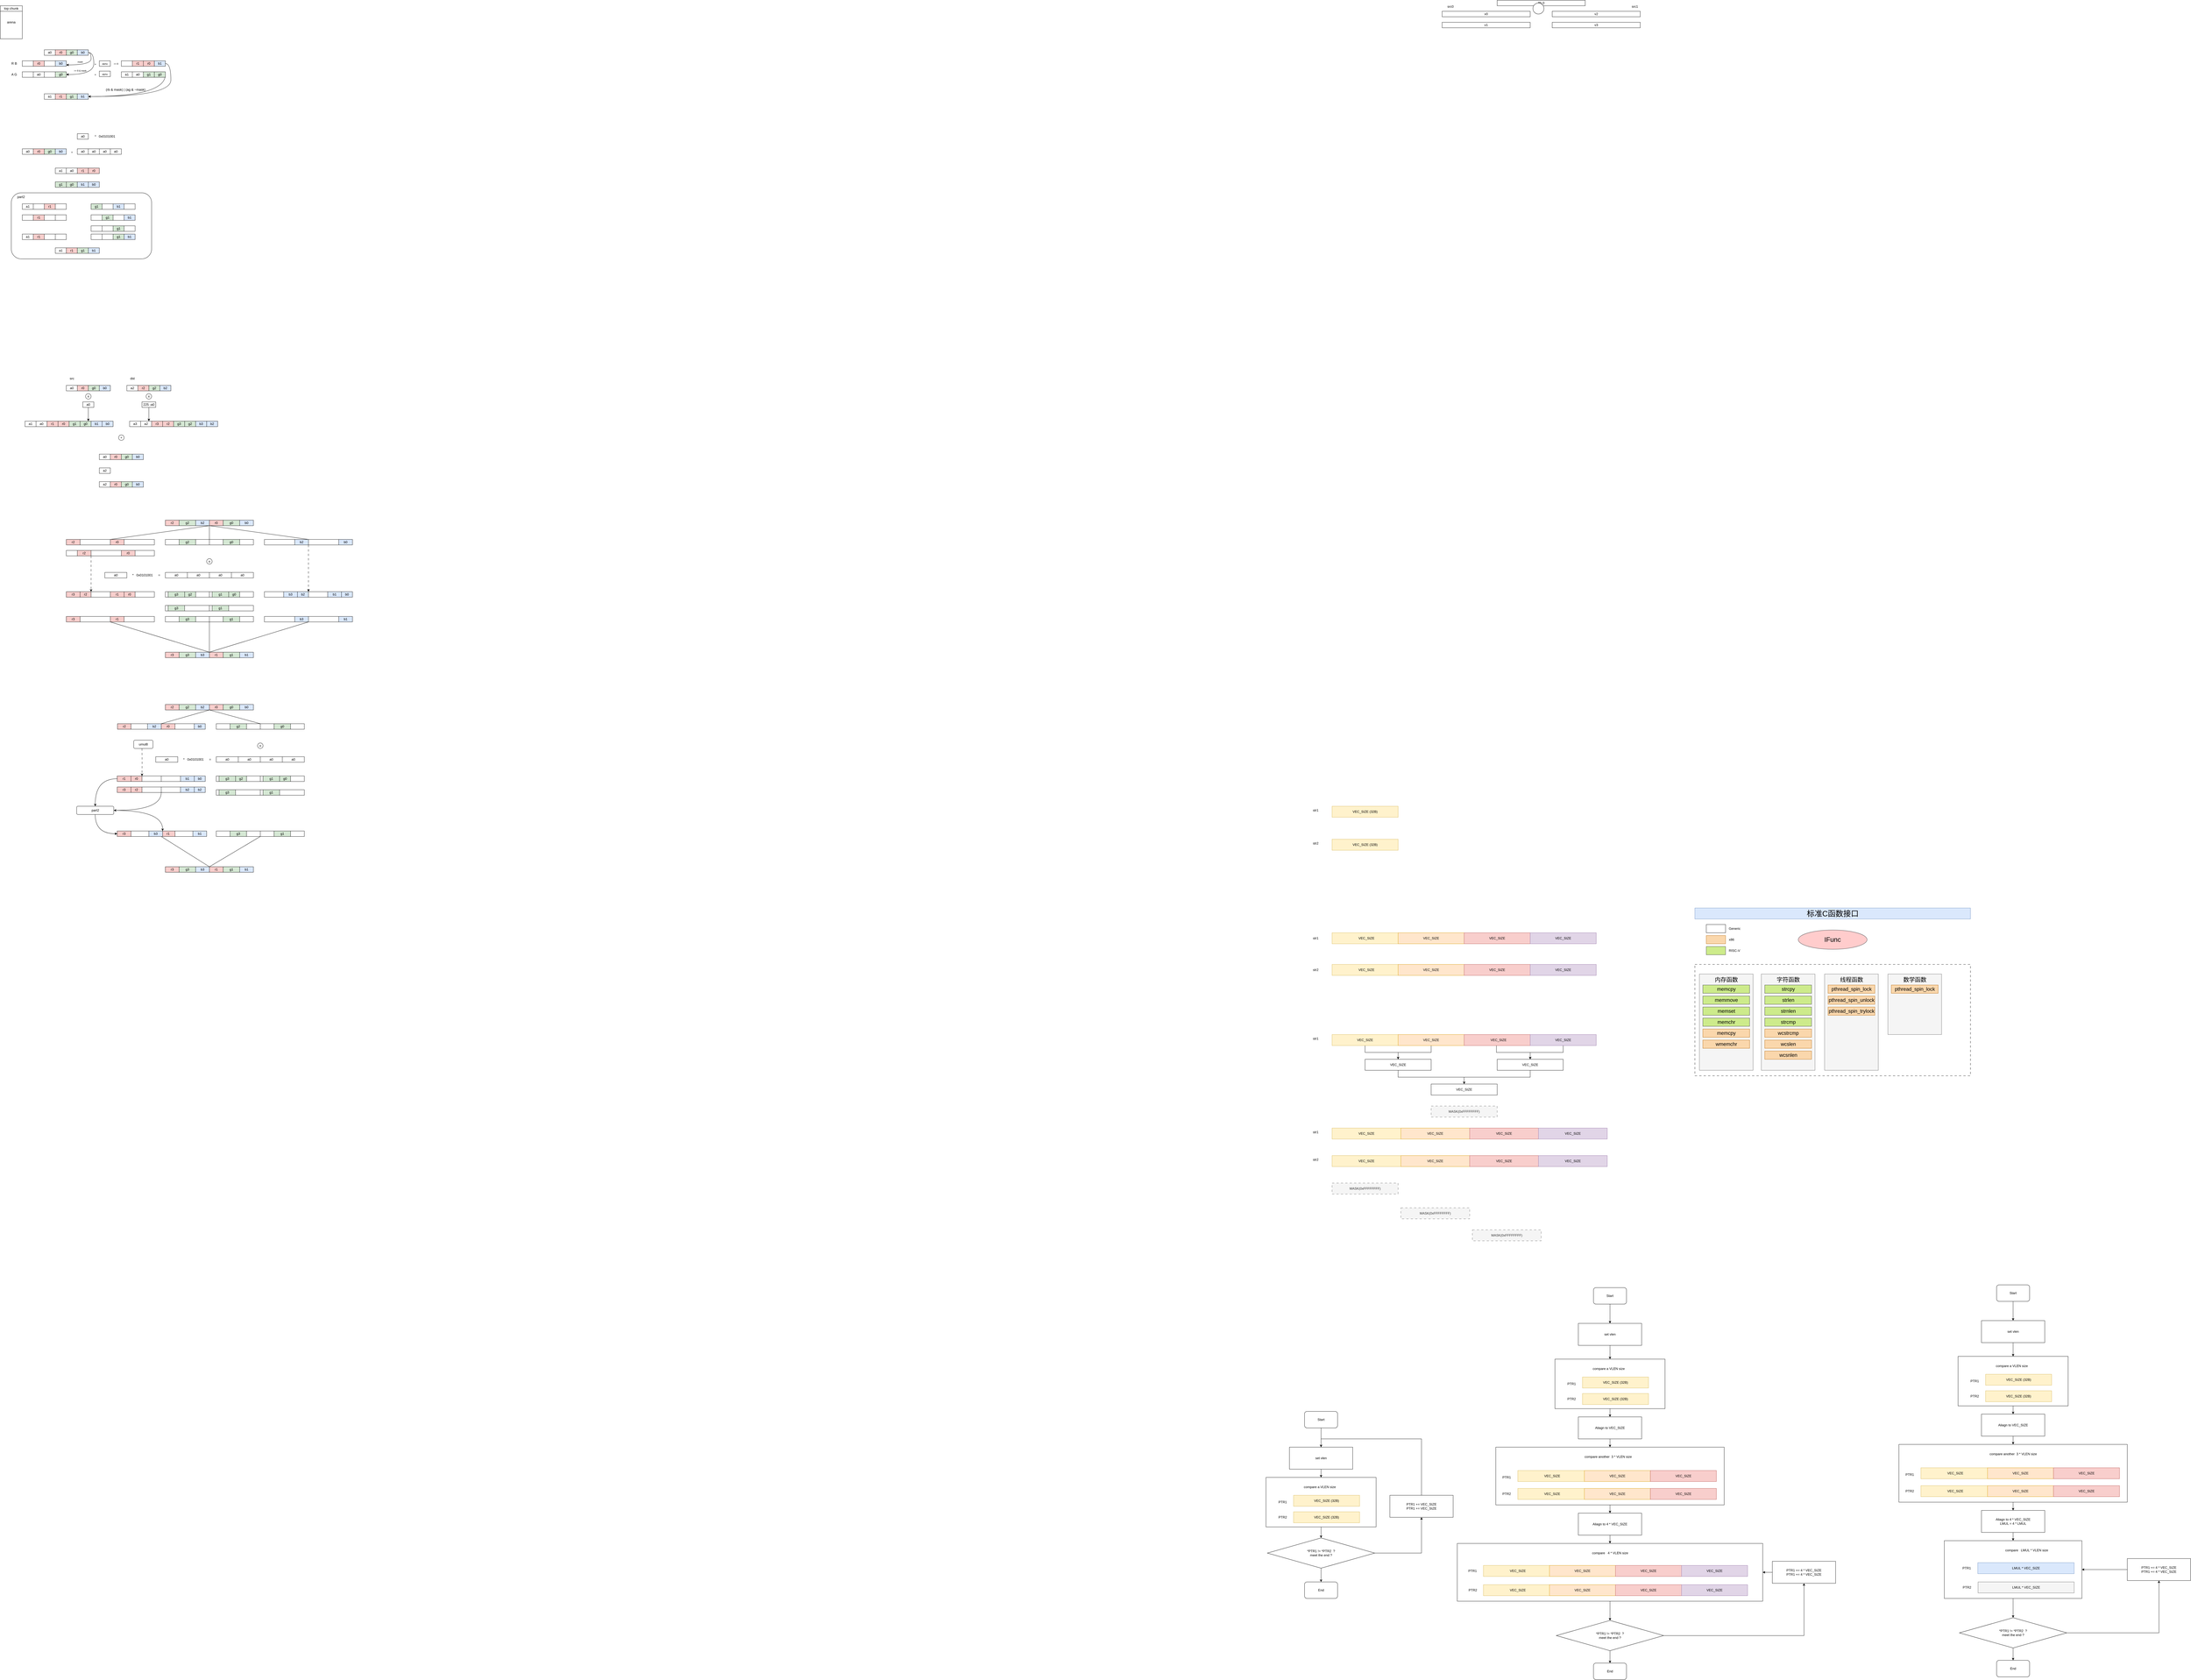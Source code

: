 <mxfile version="28.2.5">
  <diagram name="第 1 页" id="EBbChyvduwbu0Lc5XHVC">
    <mxGraphModel dx="5829" dy="4036" grid="1" gridSize="10" guides="1" tooltips="1" connect="1" arrows="1" fold="1" page="1" pageScale="1" pageWidth="4681" pageHeight="3300" math="0" shadow="0">
      <root>
        <mxCell id="0" />
        <mxCell id="1" parent="0" />
        <mxCell id="-ABMfCkV0aKxUMDqAIKD-521" value="umul8" style="rounded=1;whiteSpace=wrap;html=1;" vertex="1" parent="1">
          <mxGeometry x="-4155" y="-570" width="70" height="30" as="geometry" />
        </mxCell>
        <mxCell id="-ABMfCkV0aKxUMDqAIKD-130" value="" style="rounded=1;whiteSpace=wrap;html=1;" vertex="1" parent="1">
          <mxGeometry x="-4600" y="-2560" width="510" height="240" as="geometry" />
        </mxCell>
        <mxCell id="420nJrbG_Wwhr8dEqlbW-14" value="" style="edgeStyle=orthogonalEdgeStyle;rounded=0;orthogonalLoop=1;jettySize=auto;html=1;" parent="1" source="420nJrbG_Wwhr8dEqlbW-5" target="420nJrbG_Wwhr8dEqlbW-7" edge="1">
          <mxGeometry relative="1" as="geometry" />
        </mxCell>
        <mxCell id="ZZNHhl0uA356yENOQyxB-1" value="VEC_SIZE" style="rounded=0;whiteSpace=wrap;html=1;fillColor=#fff2cc;strokeColor=#d6b656;" parent="1" vertex="1">
          <mxGeometry x="200" y="130" width="250" height="40" as="geometry" />
        </mxCell>
        <mxCell id="ZZNHhl0uA356yENOQyxB-2" value="VEC_SIZE" style="rounded=0;whiteSpace=wrap;html=1;fillColor=#ffe6cc;strokeColor=#d79b00;" parent="1" vertex="1">
          <mxGeometry x="440" y="130" width="240" height="40" as="geometry" />
        </mxCell>
        <mxCell id="ZZNHhl0uA356yENOQyxB-3" value="VEC_SIZE" style="rounded=0;whiteSpace=wrap;html=1;fillColor=#f8cecc;strokeColor=#b85450;" parent="1" vertex="1">
          <mxGeometry x="680" y="130" width="240" height="40" as="geometry" />
        </mxCell>
        <mxCell id="ZZNHhl0uA356yENOQyxB-4" value="VEC_SIZE" style="rounded=0;whiteSpace=wrap;html=1;fillColor=#e1d5e7;strokeColor=#9673a6;" parent="1" vertex="1">
          <mxGeometry x="920" y="130" width="240" height="40" as="geometry" />
        </mxCell>
        <mxCell id="ZZNHhl0uA356yENOQyxB-9" value="str1" style="text;html=1;align=center;verticalAlign=middle;resizable=0;points=[];autosize=1;strokeColor=none;fillColor=none;" parent="1" vertex="1">
          <mxGeometry x="120" y="135" width="40" height="30" as="geometry" />
        </mxCell>
        <mxCell id="ZZNHhl0uA356yENOQyxB-10" value="str2" style="text;html=1;align=center;verticalAlign=middle;resizable=0;points=[];autosize=1;strokeColor=none;fillColor=none;" parent="1" vertex="1">
          <mxGeometry x="120" y="250" width="40" height="30" as="geometry" />
        </mxCell>
        <mxCell id="ZZNHhl0uA356yENOQyxB-11" value="VEC_SIZE (32B)" style="rounded=0;whiteSpace=wrap;html=1;fillColor=#fff2cc;strokeColor=#d6b656;" parent="1" vertex="1">
          <mxGeometry x="200" y="-330" width="240" height="40" as="geometry" />
        </mxCell>
        <mxCell id="ZZNHhl0uA356yENOQyxB-12" value="VEC_SIZE (32B)" style="rounded=0;whiteSpace=wrap;html=1;fillColor=#fff2cc;strokeColor=#d6b656;" parent="1" vertex="1">
          <mxGeometry x="200" y="-210" width="240" height="40" as="geometry" />
        </mxCell>
        <mxCell id="ZZNHhl0uA356yENOQyxB-13" value="str1" style="text;html=1;align=center;verticalAlign=middle;resizable=0;points=[];autosize=1;strokeColor=none;fillColor=none;" parent="1" vertex="1">
          <mxGeometry x="120" y="-330" width="40" height="30" as="geometry" />
        </mxCell>
        <mxCell id="ZZNHhl0uA356yENOQyxB-14" value="str2" style="text;html=1;align=center;verticalAlign=middle;resizable=0;points=[];autosize=1;strokeColor=none;fillColor=none;" parent="1" vertex="1">
          <mxGeometry x="120" y="-210" width="40" height="30" as="geometry" />
        </mxCell>
        <mxCell id="ZZNHhl0uA356yENOQyxB-29" style="edgeStyle=orthogonalEdgeStyle;rounded=0;orthogonalLoop=1;jettySize=auto;html=1;entryX=0.5;entryY=0;entryDx=0;entryDy=0;" parent="1" source="ZZNHhl0uA356yENOQyxB-15" target="ZZNHhl0uA356yENOQyxB-25" edge="1">
          <mxGeometry relative="1" as="geometry" />
        </mxCell>
        <mxCell id="ZZNHhl0uA356yENOQyxB-15" value="VEC_SIZE" style="rounded=0;whiteSpace=wrap;html=1;fillColor=#fff2cc;strokeColor=#d6b656;" parent="1" vertex="1">
          <mxGeometry x="200" y="500" width="240" height="40" as="geometry" />
        </mxCell>
        <mxCell id="ZZNHhl0uA356yENOQyxB-30" style="edgeStyle=orthogonalEdgeStyle;rounded=0;orthogonalLoop=1;jettySize=auto;html=1;entryX=0.5;entryY=0;entryDx=0;entryDy=0;exitX=0.5;exitY=1;exitDx=0;exitDy=0;" parent="1" source="ZZNHhl0uA356yENOQyxB-16" target="ZZNHhl0uA356yENOQyxB-25" edge="1">
          <mxGeometry relative="1" as="geometry">
            <mxPoint x="560" y="550" as="sourcePoint" />
          </mxGeometry>
        </mxCell>
        <mxCell id="ZZNHhl0uA356yENOQyxB-16" value="VEC_SIZE" style="rounded=0;whiteSpace=wrap;html=1;fillColor=#ffe6cc;strokeColor=#d79b00;" parent="1" vertex="1">
          <mxGeometry x="440" y="500" width="240" height="40" as="geometry" />
        </mxCell>
        <mxCell id="ZZNHhl0uA356yENOQyxB-32" style="edgeStyle=orthogonalEdgeStyle;rounded=0;orthogonalLoop=1;jettySize=auto;html=1;entryX=0.5;entryY=0;entryDx=0;entryDy=0;exitX=0.469;exitY=0.958;exitDx=0;exitDy=0;exitPerimeter=0;" parent="1" source="ZZNHhl0uA356yENOQyxB-17" target="ZZNHhl0uA356yENOQyxB-26" edge="1">
          <mxGeometry relative="1" as="geometry" />
        </mxCell>
        <mxCell id="ZZNHhl0uA356yENOQyxB-17" value="VEC_SIZE" style="rounded=0;whiteSpace=wrap;html=1;fillColor=#f8cecc;strokeColor=#b85450;" parent="1" vertex="1">
          <mxGeometry x="680" y="500" width="250" height="40" as="geometry" />
        </mxCell>
        <mxCell id="ZZNHhl0uA356yENOQyxB-31" style="edgeStyle=orthogonalEdgeStyle;rounded=0;orthogonalLoop=1;jettySize=auto;html=1;entryX=0.5;entryY=0;entryDx=0;entryDy=0;" parent="1" source="ZZNHhl0uA356yENOQyxB-18" target="ZZNHhl0uA356yENOQyxB-26" edge="1">
          <mxGeometry relative="1" as="geometry" />
        </mxCell>
        <mxCell id="ZZNHhl0uA356yENOQyxB-18" value="VEC_SIZE" style="rounded=0;whiteSpace=wrap;html=1;fillColor=#e1d5e7;strokeColor=#9673a6;" parent="1" vertex="1">
          <mxGeometry x="920" y="500" width="240" height="40" as="geometry" />
        </mxCell>
        <mxCell id="ZZNHhl0uA356yENOQyxB-23" value="str1" style="text;html=1;align=center;verticalAlign=middle;resizable=0;points=[];autosize=1;strokeColor=none;fillColor=none;" parent="1" vertex="1">
          <mxGeometry x="120" y="500" width="40" height="30" as="geometry" />
        </mxCell>
        <mxCell id="ZZNHhl0uA356yENOQyxB-33" style="edgeStyle=orthogonalEdgeStyle;rounded=0;orthogonalLoop=1;jettySize=auto;html=1;entryX=0.5;entryY=0;entryDx=0;entryDy=0;exitX=0.5;exitY=1;exitDx=0;exitDy=0;" parent="1" source="ZZNHhl0uA356yENOQyxB-25" target="ZZNHhl0uA356yENOQyxB-27" edge="1">
          <mxGeometry relative="1" as="geometry" />
        </mxCell>
        <mxCell id="ZZNHhl0uA356yENOQyxB-25" value="VEC_SIZE" style="rounded=0;whiteSpace=wrap;html=1;" parent="1" vertex="1">
          <mxGeometry x="320" y="590" width="240" height="40" as="geometry" />
        </mxCell>
        <mxCell id="ZZNHhl0uA356yENOQyxB-34" style="edgeStyle=orthogonalEdgeStyle;rounded=0;orthogonalLoop=1;jettySize=auto;html=1;entryX=0.5;entryY=0;entryDx=0;entryDy=0;exitX=0.5;exitY=1;exitDx=0;exitDy=0;" parent="1" source="ZZNHhl0uA356yENOQyxB-26" target="ZZNHhl0uA356yENOQyxB-27" edge="1">
          <mxGeometry relative="1" as="geometry" />
        </mxCell>
        <mxCell id="ZZNHhl0uA356yENOQyxB-26" value="VEC_SIZE" style="rounded=0;whiteSpace=wrap;html=1;" parent="1" vertex="1">
          <mxGeometry x="800" y="590" width="240" height="40" as="geometry" />
        </mxCell>
        <mxCell id="ZZNHhl0uA356yENOQyxB-27" value="VEC_SIZE" style="rounded=0;whiteSpace=wrap;html=1;" parent="1" vertex="1">
          <mxGeometry x="560" y="680" width="240" height="40" as="geometry" />
        </mxCell>
        <mxCell id="ZZNHhl0uA356yENOQyxB-28" value="MASK(0xFFFFFFFF)" style="rounded=0;whiteSpace=wrap;html=1;dashed=1;dashPattern=8 8;fillColor=#f5f5f5;fontColor=#333333;strokeColor=#666666;" parent="1" vertex="1">
          <mxGeometry x="560" y="760" width="240" height="40" as="geometry" />
        </mxCell>
        <mxCell id="ZZNHhl0uA356yENOQyxB-45" value="" style="group" parent="1" vertex="1" connectable="0">
          <mxGeometry x="120" y="840" width="1080" height="40" as="geometry" />
        </mxCell>
        <mxCell id="ZZNHhl0uA356yENOQyxB-40" value="VEC_SIZE" style="rounded=0;whiteSpace=wrap;html=1;fillColor=#fff2cc;strokeColor=#d6b656;" parent="ZZNHhl0uA356yENOQyxB-45" vertex="1">
          <mxGeometry x="80" width="250" height="40" as="geometry" />
        </mxCell>
        <mxCell id="ZZNHhl0uA356yENOQyxB-41" value="VEC_SIZE" style="rounded=0;whiteSpace=wrap;html=1;fillColor=#ffe6cc;strokeColor=#d79b00;" parent="ZZNHhl0uA356yENOQyxB-45" vertex="1">
          <mxGeometry x="330" width="250" height="40" as="geometry" />
        </mxCell>
        <mxCell id="ZZNHhl0uA356yENOQyxB-42" value="VEC_SIZE" style="rounded=0;whiteSpace=wrap;html=1;fillColor=#f8cecc;strokeColor=#b85450;" parent="ZZNHhl0uA356yENOQyxB-45" vertex="1">
          <mxGeometry x="580" width="250" height="40" as="geometry" />
        </mxCell>
        <mxCell id="ZZNHhl0uA356yENOQyxB-43" value="VEC_SIZE" style="rounded=0;whiteSpace=wrap;html=1;fillColor=#e1d5e7;strokeColor=#9673a6;" parent="ZZNHhl0uA356yENOQyxB-45" vertex="1">
          <mxGeometry x="830" width="250" height="40" as="geometry" />
        </mxCell>
        <mxCell id="ZZNHhl0uA356yENOQyxB-44" value="str1" style="text;html=1;align=center;verticalAlign=middle;resizable=0;points=[];autosize=1;strokeColor=none;fillColor=none;" parent="ZZNHhl0uA356yENOQyxB-45" vertex="1">
          <mxGeometry width="40" height="30" as="geometry" />
        </mxCell>
        <mxCell id="ZZNHhl0uA356yENOQyxB-46" value="" style="group" parent="1" vertex="1" connectable="0">
          <mxGeometry x="120" y="940" width="1080" height="40" as="geometry" />
        </mxCell>
        <mxCell id="ZZNHhl0uA356yENOQyxB-19" value="VEC_SIZE" style="rounded=0;whiteSpace=wrap;html=1;fillColor=#fff2cc;strokeColor=#d6b656;" parent="ZZNHhl0uA356yENOQyxB-46" vertex="1">
          <mxGeometry x="80" width="250" height="40" as="geometry" />
        </mxCell>
        <mxCell id="ZZNHhl0uA356yENOQyxB-20" value="VEC_SIZE" style="rounded=0;whiteSpace=wrap;html=1;fillColor=#ffe6cc;strokeColor=#d79b00;" parent="ZZNHhl0uA356yENOQyxB-46" vertex="1">
          <mxGeometry x="330" width="250" height="40" as="geometry" />
        </mxCell>
        <mxCell id="ZZNHhl0uA356yENOQyxB-21" value="VEC_SIZE" style="rounded=0;whiteSpace=wrap;html=1;fillColor=#f8cecc;strokeColor=#b85450;" parent="ZZNHhl0uA356yENOQyxB-46" vertex="1">
          <mxGeometry x="580" width="250" height="40" as="geometry" />
        </mxCell>
        <mxCell id="ZZNHhl0uA356yENOQyxB-22" value="VEC_SIZE" style="rounded=0;whiteSpace=wrap;html=1;fillColor=#e1d5e7;strokeColor=#9673a6;" parent="ZZNHhl0uA356yENOQyxB-46" vertex="1">
          <mxGeometry x="830" width="250" height="40" as="geometry" />
        </mxCell>
        <mxCell id="ZZNHhl0uA356yENOQyxB-24" value="str2" style="text;html=1;align=center;verticalAlign=middle;resizable=0;points=[];autosize=1;strokeColor=none;fillColor=none;" parent="ZZNHhl0uA356yENOQyxB-46" vertex="1">
          <mxGeometry width="40" height="30" as="geometry" />
        </mxCell>
        <mxCell id="ZZNHhl0uA356yENOQyxB-47" value="MASK(0xFFFFFFFF)" style="rounded=0;whiteSpace=wrap;html=1;dashed=1;dashPattern=8 8;fillColor=#f5f5f5;fontColor=#333333;strokeColor=#666666;" parent="1" vertex="1">
          <mxGeometry x="200" y="1040" width="240" height="40" as="geometry" />
        </mxCell>
        <mxCell id="ZZNHhl0uA356yENOQyxB-50" value="MASK(0xFFFFFFFF)" style="rounded=0;whiteSpace=wrap;html=1;dashed=1;dashPattern=8 8;fillColor=#f5f5f5;fontColor=#333333;strokeColor=#666666;" parent="1" vertex="1">
          <mxGeometry x="450" y="1130" width="250" height="40" as="geometry" />
        </mxCell>
        <mxCell id="ZZNHhl0uA356yENOQyxB-52" value="MASK(0xFFFFFFFF)" style="rounded=0;whiteSpace=wrap;html=1;dashed=1;dashPattern=8 8;fillColor=#f5f5f5;fontColor=#333333;strokeColor=#666666;" parent="1" vertex="1">
          <mxGeometry x="710" y="1210" width="250" height="40" as="geometry" />
        </mxCell>
        <mxCell id="ZZNHhl0uA356yENOQyxB-54" value="VEC_SIZE" style="rounded=0;whiteSpace=wrap;html=1;fillColor=#fff2cc;strokeColor=#d6b656;" parent="1" vertex="1">
          <mxGeometry x="200" y="245" width="250" height="40" as="geometry" />
        </mxCell>
        <mxCell id="ZZNHhl0uA356yENOQyxB-55" value="VEC_SIZE" style="rounded=0;whiteSpace=wrap;html=1;fillColor=#ffe6cc;strokeColor=#d79b00;" parent="1" vertex="1">
          <mxGeometry x="440" y="245" width="240" height="40" as="geometry" />
        </mxCell>
        <mxCell id="ZZNHhl0uA356yENOQyxB-56" value="VEC_SIZE" style="rounded=0;whiteSpace=wrap;html=1;fillColor=#f8cecc;strokeColor=#b85450;" parent="1" vertex="1">
          <mxGeometry x="680" y="245" width="240" height="40" as="geometry" />
        </mxCell>
        <mxCell id="ZZNHhl0uA356yENOQyxB-57" value="VEC_SIZE" style="rounded=0;whiteSpace=wrap;html=1;fillColor=#e1d5e7;strokeColor=#9673a6;" parent="1" vertex="1">
          <mxGeometry x="920" y="245" width="240" height="40" as="geometry" />
        </mxCell>
        <mxCell id="C3YKkwXlwQN1ZLRuggpo-1" value="&lt;font style=&quot;font-size: 28px;&quot;&gt;标准C函数接口&lt;/font&gt;" style="rounded=0;whiteSpace=wrap;html=1;fillColor=#dae8fc;strokeColor=#6c8ebf;fontFamily=Helvetica;" parent="1" vertex="1">
          <mxGeometry x="1518.55" y="40" width="1001.45" height="40" as="geometry" />
        </mxCell>
        <mxCell id="C3YKkwXlwQN1ZLRuggpo-4" value="" style="rounded=0;whiteSpace=wrap;html=1;" parent="1" vertex="1">
          <mxGeometry x="1560" y="100" width="70" height="30" as="geometry" />
        </mxCell>
        <mxCell id="C3YKkwXlwQN1ZLRuggpo-6" value="" style="rounded=0;whiteSpace=wrap;html=1;fillColor=#fad7ac;strokeColor=#b46504;" parent="1" vertex="1">
          <mxGeometry x="1560" y="140" width="70" height="30" as="geometry" />
        </mxCell>
        <mxCell id="C3YKkwXlwQN1ZLRuggpo-7" value="" style="rounded=0;whiteSpace=wrap;html=1;fillColor=#cdeb8b;strokeColor=#36393d;" parent="1" vertex="1">
          <mxGeometry x="1560" y="180" width="70" height="30" as="geometry" />
        </mxCell>
        <mxCell id="C3YKkwXlwQN1ZLRuggpo-9" value="Generic" style="text;html=1;align=left;verticalAlign=middle;resizable=0;points=[];autosize=1;strokeColor=none;fillColor=none;" parent="1" vertex="1">
          <mxGeometry x="1640" y="100" width="70" height="30" as="geometry" />
        </mxCell>
        <mxCell id="C3YKkwXlwQN1ZLRuggpo-10" value="x86" style="text;html=1;align=left;verticalAlign=middle;resizable=0;points=[];autosize=1;strokeColor=none;fillColor=none;" parent="1" vertex="1">
          <mxGeometry x="1640" y="140" width="40" height="30" as="geometry" />
        </mxCell>
        <mxCell id="C3YKkwXlwQN1ZLRuggpo-11" value="RISC-V" style="text;html=1;align=left;verticalAlign=middle;resizable=0;points=[];autosize=1;strokeColor=none;fillColor=none;" parent="1" vertex="1">
          <mxGeometry x="1640" y="180" width="60" height="30" as="geometry" />
        </mxCell>
        <mxCell id="C3YKkwXlwQN1ZLRuggpo-12" value="&lt;font style=&quot;font-size: 24px;&quot;&gt;IFunc&lt;/font&gt;" style="ellipse;whiteSpace=wrap;html=1;fillColor=#ffcccc;strokeColor=#36393d;" parent="1" vertex="1">
          <mxGeometry x="1894.28" y="120" width="250" height="70" as="geometry" />
        </mxCell>
        <mxCell id="C3YKkwXlwQN1ZLRuggpo-13" value="" style="rounded=0;whiteSpace=wrap;html=1;dashed=1;dashPattern=8 8;" parent="1" vertex="1">
          <mxGeometry x="1518.55" y="245" width="1001.45" height="405" as="geometry" />
        </mxCell>
        <mxCell id="C3YKkwXlwQN1ZLRuggpo-18" value="" style="group;fillColor=#fad7ac;strokeColor=#b46504;" parent="1" vertex="1" connectable="0">
          <mxGeometry x="1535" y="280" width="195" height="350" as="geometry" />
        </mxCell>
        <mxCell id="C3YKkwXlwQN1ZLRuggpo-14" value="&lt;p&gt;&lt;br&gt;&lt;/p&gt;" style="rounded=0;whiteSpace=wrap;html=1;align=left;fillColor=#f5f5f5;strokeColor=#666666;fontColor=#333333;" parent="C3YKkwXlwQN1ZLRuggpo-18" vertex="1">
          <mxGeometry width="195" height="350" as="geometry" />
        </mxCell>
        <mxCell id="C3YKkwXlwQN1ZLRuggpo-17" value="&lt;font style=&quot;font-size: 21px;&quot;&gt;内存函数&lt;/font&gt;" style="text;html=1;align=center;verticalAlign=middle;whiteSpace=wrap;rounded=0;" parent="C3YKkwXlwQN1ZLRuggpo-18" vertex="1">
          <mxGeometry x="42.5" width="110" height="40" as="geometry" />
        </mxCell>
        <mxCell id="C3YKkwXlwQN1ZLRuggpo-44" value="&lt;font style=&quot;font-size: 18px;&quot;&gt;memcpy&lt;/font&gt;" style="rounded=0;whiteSpace=wrap;html=1;fillColor=#cdeb8b;strokeColor=#36393d;" parent="C3YKkwXlwQN1ZLRuggpo-18" vertex="1">
          <mxGeometry x="12.5" y="40" width="170" height="30" as="geometry" />
        </mxCell>
        <mxCell id="C3YKkwXlwQN1ZLRuggpo-45" value="&lt;font style=&quot;font-size: 18px;&quot;&gt;memmove&lt;/font&gt;" style="rounded=0;whiteSpace=wrap;html=1;fillColor=#cdeb8b;strokeColor=#36393d;" parent="C3YKkwXlwQN1ZLRuggpo-18" vertex="1">
          <mxGeometry x="12.5" y="80" width="170" height="30" as="geometry" />
        </mxCell>
        <mxCell id="C3YKkwXlwQN1ZLRuggpo-46" value="&lt;font style=&quot;font-size: 18px;&quot;&gt;memset&lt;/font&gt;" style="rounded=0;whiteSpace=wrap;html=1;fillColor=#cdeb8b;strokeColor=#36393d;" parent="C3YKkwXlwQN1ZLRuggpo-18" vertex="1">
          <mxGeometry x="12.5" y="120" width="170" height="30" as="geometry" />
        </mxCell>
        <mxCell id="C3YKkwXlwQN1ZLRuggpo-47" value="&lt;font style=&quot;font-size: 18px;&quot;&gt;memchr&lt;/font&gt;" style="rounded=0;whiteSpace=wrap;html=1;fillColor=#cdeb8b;strokeColor=#36393d;" parent="C3YKkwXlwQN1ZLRuggpo-18" vertex="1">
          <mxGeometry x="12.5" y="160" width="170" height="30" as="geometry" />
        </mxCell>
        <mxCell id="C3YKkwXlwQN1ZLRuggpo-49" value="&lt;font style=&quot;font-size: 18px;&quot;&gt;memcpy&lt;/font&gt;" style="rounded=0;whiteSpace=wrap;html=1;fillColor=#fad7ac;strokeColor=#b46504;" parent="C3YKkwXlwQN1ZLRuggpo-18" vertex="1">
          <mxGeometry x="12.5" y="200" width="170" height="30" as="geometry" />
        </mxCell>
        <mxCell id="C3YKkwXlwQN1ZLRuggpo-54" value="&lt;font style=&quot;font-size: 18px;&quot;&gt;wmemchr&lt;/font&gt;" style="rounded=0;whiteSpace=wrap;html=1;fillColor=#fad7ac;strokeColor=#b46504;" parent="C3YKkwXlwQN1ZLRuggpo-18" vertex="1">
          <mxGeometry x="12.5" y="240" width="170" height="30" as="geometry" />
        </mxCell>
        <mxCell id="C3YKkwXlwQN1ZLRuggpo-19" value="" style="group" parent="1" vertex="1" connectable="0">
          <mxGeometry x="1760" y="280" width="195" height="350" as="geometry" />
        </mxCell>
        <mxCell id="C3YKkwXlwQN1ZLRuggpo-20" value="&lt;p&gt;&lt;br&gt;&lt;/p&gt;" style="rounded=0;whiteSpace=wrap;html=1;align=left;fillColor=#f5f5f5;strokeColor=#666666;fontColor=#333333;" parent="C3YKkwXlwQN1ZLRuggpo-19" vertex="1">
          <mxGeometry width="195" height="350" as="geometry" />
        </mxCell>
        <mxCell id="C3YKkwXlwQN1ZLRuggpo-21" value="&lt;font style=&quot;font-size: 21px;&quot;&gt;字符函数&lt;/font&gt;" style="text;html=1;align=center;verticalAlign=middle;whiteSpace=wrap;rounded=0;" parent="C3YKkwXlwQN1ZLRuggpo-19" vertex="1">
          <mxGeometry x="42.5" width="110" height="40" as="geometry" />
        </mxCell>
        <mxCell id="C3YKkwXlwQN1ZLRuggpo-28" value="&lt;font style=&quot;font-size: 18px;&quot;&gt;strcpy&lt;/font&gt;" style="rounded=0;whiteSpace=wrap;html=1;fillColor=#cdeb8b;strokeColor=#36393d;" parent="C3YKkwXlwQN1ZLRuggpo-19" vertex="1">
          <mxGeometry x="12.5" y="40" width="170" height="30" as="geometry" />
        </mxCell>
        <mxCell id="C3YKkwXlwQN1ZLRuggpo-33" value="&lt;font style=&quot;font-size: 18px;&quot;&gt;strlen&lt;/font&gt;" style="rounded=0;whiteSpace=wrap;html=1;fillColor=#cdeb8b;strokeColor=#36393d;" parent="C3YKkwXlwQN1ZLRuggpo-19" vertex="1">
          <mxGeometry x="12.5" y="80" width="170" height="30" as="geometry" />
        </mxCell>
        <mxCell id="C3YKkwXlwQN1ZLRuggpo-34" value="&lt;font style=&quot;font-size: 18px;&quot;&gt;strnlen&lt;/font&gt;" style="rounded=0;whiteSpace=wrap;html=1;fillColor=#cdeb8b;strokeColor=#36393d;" parent="C3YKkwXlwQN1ZLRuggpo-19" vertex="1">
          <mxGeometry x="12.5" y="120" width="170" height="30" as="geometry" />
        </mxCell>
        <mxCell id="C3YKkwXlwQN1ZLRuggpo-35" value="&lt;font style=&quot;font-size: 18px;&quot;&gt;strcmp&lt;/font&gt;" style="rounded=0;whiteSpace=wrap;html=1;fillColor=#cdeb8b;strokeColor=#36393d;" parent="C3YKkwXlwQN1ZLRuggpo-19" vertex="1">
          <mxGeometry x="12.5" y="160" width="170" height="30" as="geometry" />
        </mxCell>
        <mxCell id="C3YKkwXlwQN1ZLRuggpo-50" value="&lt;font style=&quot;font-size: 18px;&quot;&gt;wcstrcmp&lt;/font&gt;" style="rounded=0;whiteSpace=wrap;html=1;fillColor=#fad7ac;strokeColor=#b46504;" parent="C3YKkwXlwQN1ZLRuggpo-19" vertex="1">
          <mxGeometry x="12.5" y="200" width="170" height="30" as="geometry" />
        </mxCell>
        <mxCell id="C3YKkwXlwQN1ZLRuggpo-51" value="&lt;font style=&quot;font-size: 18px;&quot;&gt;wc&lt;span style=&quot;color: rgba(0, 0, 0, 0); font-family: monospace; font-size: 0px; text-align: start; text-wrap-mode: nowrap;&quot;&gt;%3CmxGraphModel%3E%3Croot%3E%3CmxCell%20id%3D%220%22%2F%3E%3CmxCell%20id%3D%221%22%20parent%3D%220%22%2F%3E%3CmxCell%20id%3D%222%22%20value%3D%22%26lt%3Bfont%20style%3D%26quot%3Bfont-size%3A%2018px%3B%26quot%3B%26gt%3Bwcstrcmp%26lt%3B%2Ffont%26gt%3B%22%20style%3D%22rounded%3D0%3BwhiteSpace%3Dwrap%3Bhtml%3D1%3BfillColor%3D%23fad7ac%3BstrokeColor%3D%23b46504%3B%22%20vertex%3D%221%22%20parent%3D%221%22%3E%3CmxGeometry%20x%3D%221772.5%22%20y%3D%22480%22%20width%3D%22170%22%20height%3D%2230%22%20as%3D%22geometry%22%2F%3E%3C%2FmxCell%3E%3C%2Froot%3E%3C%2FmxGraphModel%3E&lt;/span&gt;slen&lt;/font&gt;" style="rounded=0;whiteSpace=wrap;html=1;fillColor=#fad7ac;strokeColor=#b46504;" parent="C3YKkwXlwQN1ZLRuggpo-19" vertex="1">
          <mxGeometry x="12.5" y="240" width="170" height="30" as="geometry" />
        </mxCell>
        <mxCell id="C3YKkwXlwQN1ZLRuggpo-52" value="&lt;font style=&quot;font-size: 18px;&quot;&gt;wcsnlen&lt;/font&gt;" style="rounded=0;whiteSpace=wrap;html=1;fillColor=#fad7ac;strokeColor=#b46504;" parent="C3YKkwXlwQN1ZLRuggpo-19" vertex="1">
          <mxGeometry x="12.5" y="280" width="170" height="30" as="geometry" />
        </mxCell>
        <mxCell id="C3YKkwXlwQN1ZLRuggpo-22" value="" style="group;fillColor=#ffe6cc;strokeColor=#d79b00;" parent="1" vertex="1" connectable="0">
          <mxGeometry x="1990" y="280" width="195" height="350" as="geometry" />
        </mxCell>
        <mxCell id="C3YKkwXlwQN1ZLRuggpo-23" value="&lt;p&gt;&lt;br&gt;&lt;/p&gt;" style="rounded=0;whiteSpace=wrap;html=1;align=left;fillColor=#f5f5f5;strokeColor=#666666;fontColor=#333333;" parent="C3YKkwXlwQN1ZLRuggpo-22" vertex="1">
          <mxGeometry width="195" height="350" as="geometry" />
        </mxCell>
        <mxCell id="C3YKkwXlwQN1ZLRuggpo-24" value="&lt;span style=&quot;font-size: 21px;&quot;&gt;线程函数&lt;/span&gt;" style="text;html=1;align=center;verticalAlign=middle;whiteSpace=wrap;rounded=0;" parent="C3YKkwXlwQN1ZLRuggpo-22" vertex="1">
          <mxGeometry x="42.5" width="110" height="40" as="geometry" />
        </mxCell>
        <mxCell id="C3YKkwXlwQN1ZLRuggpo-37" value="&lt;font style=&quot;font-size: 18px;&quot;&gt;pthread_spin_lock&lt;/font&gt;" style="rounded=0;whiteSpace=wrap;html=1;fillColor=#fad7ac;strokeColor=#b46504;" parent="C3YKkwXlwQN1ZLRuggpo-22" vertex="1">
          <mxGeometry x="12.5" y="40" width="170" height="30" as="geometry" />
        </mxCell>
        <mxCell id="C3YKkwXlwQN1ZLRuggpo-42" value="&lt;span style=&quot;font-size: 18px;&quot;&gt;pthread_spin_unlock&lt;/span&gt;" style="rounded=0;whiteSpace=wrap;html=1;fillColor=#fad7ac;strokeColor=#b46504;" parent="C3YKkwXlwQN1ZLRuggpo-22" vertex="1">
          <mxGeometry x="12.5" y="80" width="170" height="30" as="geometry" />
        </mxCell>
        <mxCell id="C3YKkwXlwQN1ZLRuggpo-43" value="&lt;span style=&quot;font-size: 18px;&quot;&gt;pthread_spin_trylock&lt;/span&gt;" style="rounded=0;whiteSpace=wrap;html=1;fillColor=#fad7ac;strokeColor=#b46504;" parent="C3YKkwXlwQN1ZLRuggpo-22" vertex="1">
          <mxGeometry x="12.5" y="120" width="170" height="30" as="geometry" />
        </mxCell>
        <mxCell id="C3YKkwXlwQN1ZLRuggpo-25" value="" style="group" parent="1" vertex="1" connectable="0">
          <mxGeometry x="2220" y="280" width="195" height="220" as="geometry" />
        </mxCell>
        <mxCell id="C3YKkwXlwQN1ZLRuggpo-26" value="&lt;p&gt;&lt;br&gt;&lt;/p&gt;" style="rounded=0;whiteSpace=wrap;html=1;align=left;fillColor=#f5f5f5;strokeColor=#666666;fontColor=#333333;" parent="C3YKkwXlwQN1ZLRuggpo-25" vertex="1">
          <mxGeometry width="195" height="220" as="geometry" />
        </mxCell>
        <mxCell id="C3YKkwXlwQN1ZLRuggpo-27" value="&lt;font style=&quot;font-size: 21px;&quot;&gt;数学函数&lt;/font&gt;" style="text;html=1;align=center;verticalAlign=middle;whiteSpace=wrap;rounded=0;" parent="C3YKkwXlwQN1ZLRuggpo-25" vertex="1">
          <mxGeometry x="42.5" width="110" height="40" as="geometry" />
        </mxCell>
        <mxCell id="C3YKkwXlwQN1ZLRuggpo-53" value="&lt;font style=&quot;font-size: 18px;&quot;&gt;pthread_spin_lock&lt;/font&gt;" style="rounded=0;whiteSpace=wrap;html=1;fillColor=#fad7ac;strokeColor=#b46504;" parent="C3YKkwXlwQN1ZLRuggpo-25" vertex="1">
          <mxGeometry x="12.5" y="40" width="170" height="30" as="geometry" />
        </mxCell>
        <mxCell id="420nJrbG_Wwhr8dEqlbW-12" value="" style="edgeStyle=orthogonalEdgeStyle;rounded=0;orthogonalLoop=1;jettySize=auto;html=1;" parent="1" source="420nJrbG_Wwhr8dEqlbW-7" target="420nJrbG_Wwhr8dEqlbW-11" edge="1">
          <mxGeometry relative="1" as="geometry" />
        </mxCell>
        <mxCell id="420nJrbG_Wwhr8dEqlbW-17" value="" style="edgeStyle=orthogonalEdgeStyle;rounded=0;orthogonalLoop=1;jettySize=auto;html=1;" parent="1" source="420nJrbG_Wwhr8dEqlbW-7" target="420nJrbG_Wwhr8dEqlbW-16" edge="1">
          <mxGeometry relative="1" as="geometry" />
        </mxCell>
        <mxCell id="420nJrbG_Wwhr8dEqlbW-7" value="*PTR1 != *PTR2&amp;nbsp; ?&lt;div&gt;meet the end ?&lt;/div&gt;" style="rhombus;whiteSpace=wrap;html=1;" parent="1" vertex="1">
          <mxGeometry x="-35" y="2330" width="390" height="110" as="geometry" />
        </mxCell>
        <mxCell id="420nJrbG_Wwhr8dEqlbW-11" value="End" style="rounded=1;whiteSpace=wrap;html=1;" parent="1" vertex="1">
          <mxGeometry x="100" y="2490" width="120" height="60" as="geometry" />
        </mxCell>
        <mxCell id="420nJrbG_Wwhr8dEqlbW-18" style="edgeStyle=orthogonalEdgeStyle;rounded=0;orthogonalLoop=1;jettySize=auto;html=1;exitX=0.5;exitY=0;exitDx=0;exitDy=0;entryX=0.5;entryY=0;entryDx=0;entryDy=0;" parent="1" source="420nJrbG_Wwhr8dEqlbW-16" target="420nJrbG_Wwhr8dEqlbW-25" edge="1">
          <mxGeometry relative="1" as="geometry">
            <mxPoint x="160" y="2130" as="targetPoint" />
            <Array as="points">
              <mxPoint x="525" y="1970" />
              <mxPoint x="160" y="1970" />
              <mxPoint x="160" y="1990" />
            </Array>
          </mxGeometry>
        </mxCell>
        <mxCell id="420nJrbG_Wwhr8dEqlbW-16" value="PTR1 += VEC_SIZE&lt;div&gt;PTR1 += VEC_SIZE&lt;/div&gt;" style="whiteSpace=wrap;html=1;" parent="1" vertex="1">
          <mxGeometry x="410" y="2175" width="230" height="80" as="geometry" />
        </mxCell>
        <mxCell id="420nJrbG_Wwhr8dEqlbW-26" value="" style="edgeStyle=orthogonalEdgeStyle;rounded=0;orthogonalLoop=1;jettySize=auto;html=1;" parent="1" source="420nJrbG_Wwhr8dEqlbW-19" target="420nJrbG_Wwhr8dEqlbW-25" edge="1">
          <mxGeometry relative="1" as="geometry" />
        </mxCell>
        <mxCell id="420nJrbG_Wwhr8dEqlbW-19" value="Start" style="rounded=1;whiteSpace=wrap;html=1;" parent="1" vertex="1">
          <mxGeometry x="100" y="1870" width="120" height="60" as="geometry" />
        </mxCell>
        <mxCell id="420nJrbG_Wwhr8dEqlbW-28" style="edgeStyle=orthogonalEdgeStyle;rounded=0;orthogonalLoop=1;jettySize=auto;html=1;entryX=0.5;entryY=0;entryDx=0;entryDy=0;" parent="1" source="420nJrbG_Wwhr8dEqlbW-25" target="420nJrbG_Wwhr8dEqlbW-5" edge="1">
          <mxGeometry relative="1" as="geometry" />
        </mxCell>
        <mxCell id="420nJrbG_Wwhr8dEqlbW-25" value="set vlen" style="whiteSpace=wrap;html=1;" parent="1" vertex="1">
          <mxGeometry x="45" y="2000" width="230" height="80" as="geometry" />
        </mxCell>
        <mxCell id="420nJrbG_Wwhr8dEqlbW-35" value="" style="edgeStyle=orthogonalEdgeStyle;rounded=0;orthogonalLoop=1;jettySize=auto;html=1;" parent="1" source="420nJrbG_Wwhr8dEqlbW-37" target="420nJrbG_Wwhr8dEqlbW-38" edge="1">
          <mxGeometry relative="1" as="geometry" />
        </mxCell>
        <mxCell id="420nJrbG_Wwhr8dEqlbW-36" value="" style="edgeStyle=orthogonalEdgeStyle;rounded=0;orthogonalLoop=1;jettySize=auto;html=1;" parent="1" source="420nJrbG_Wwhr8dEqlbW-37" target="420nJrbG_Wwhr8dEqlbW-40" edge="1">
          <mxGeometry relative="1" as="geometry" />
        </mxCell>
        <mxCell id="420nJrbG_Wwhr8dEqlbW-37" value="*PTR1 != *PTR2&amp;nbsp; ?&lt;div&gt;meet the end ?&lt;/div&gt;" style="rhombus;whiteSpace=wrap;html=1;" parent="1" vertex="1">
          <mxGeometry x="1015" y="2630" width="390" height="110" as="geometry" />
        </mxCell>
        <mxCell id="420nJrbG_Wwhr8dEqlbW-38" value="End" style="rounded=1;whiteSpace=wrap;html=1;" parent="1" vertex="1">
          <mxGeometry x="1150" y="2785" width="120" height="60" as="geometry" />
        </mxCell>
        <mxCell id="420nJrbG_Wwhr8dEqlbW-139" style="edgeStyle=orthogonalEdgeStyle;rounded=0;orthogonalLoop=1;jettySize=auto;html=1;entryX=1;entryY=0.5;entryDx=0;entryDy=0;" parent="1" source="420nJrbG_Wwhr8dEqlbW-40" target="420nJrbG_Wwhr8dEqlbW-100" edge="1">
          <mxGeometry relative="1" as="geometry" />
        </mxCell>
        <mxCell id="420nJrbG_Wwhr8dEqlbW-40" value="PTR1 += 4 * VEC_SIZE&lt;div&gt;PTR1 += 4 * VEC_SIZE&lt;/div&gt;" style="whiteSpace=wrap;html=1;" parent="1" vertex="1">
          <mxGeometry x="1800" y="2415" width="230" height="80" as="geometry" />
        </mxCell>
        <mxCell id="420nJrbG_Wwhr8dEqlbW-41" value="" style="edgeStyle=orthogonalEdgeStyle;rounded=0;orthogonalLoop=1;jettySize=auto;html=1;" parent="1" source="420nJrbG_Wwhr8dEqlbW-42" target="420nJrbG_Wwhr8dEqlbW-44" edge="1">
          <mxGeometry relative="1" as="geometry" />
        </mxCell>
        <mxCell id="420nJrbG_Wwhr8dEqlbW-42" value="Start" style="rounded=1;whiteSpace=wrap;html=1;" parent="1" vertex="1">
          <mxGeometry x="1150" y="1420" width="120" height="60" as="geometry" />
        </mxCell>
        <mxCell id="420nJrbG_Wwhr8dEqlbW-71" style="edgeStyle=orthogonalEdgeStyle;rounded=0;orthogonalLoop=1;jettySize=auto;html=1;entryX=0.5;entryY=0;entryDx=0;entryDy=0;" parent="1" source="420nJrbG_Wwhr8dEqlbW-44" target="420nJrbG_Wwhr8dEqlbW-63" edge="1">
          <mxGeometry relative="1" as="geometry" />
        </mxCell>
        <mxCell id="420nJrbG_Wwhr8dEqlbW-44" value="set vlen" style="whiteSpace=wrap;html=1;" parent="1" vertex="1">
          <mxGeometry x="1095" y="1550" width="230" height="80" as="geometry" />
        </mxCell>
        <mxCell id="420nJrbG_Wwhr8dEqlbW-59" value="" style="group" parent="1" vertex="1" connectable="0">
          <mxGeometry x="-40" y="2110" width="400" height="180" as="geometry" />
        </mxCell>
        <mxCell id="420nJrbG_Wwhr8dEqlbW-5" value="" style="rounded=0;whiteSpace=wrap;html=1;" parent="420nJrbG_Wwhr8dEqlbW-59" vertex="1">
          <mxGeometry width="400" height="180" as="geometry" />
        </mxCell>
        <mxCell id="420nJrbG_Wwhr8dEqlbW-1" value="VEC_SIZE (32B)" style="rounded=0;whiteSpace=wrap;html=1;fillColor=#fff2cc;strokeColor=#d6b656;" parent="420nJrbG_Wwhr8dEqlbW-59" vertex="1">
          <mxGeometry x="100" y="65" width="240" height="40" as="geometry" />
        </mxCell>
        <mxCell id="420nJrbG_Wwhr8dEqlbW-2" value="VEC_SIZE (32B)" style="rounded=0;whiteSpace=wrap;html=1;fillColor=#fff2cc;strokeColor=#d6b656;" parent="420nJrbG_Wwhr8dEqlbW-59" vertex="1">
          <mxGeometry x="100" y="125" width="240" height="40" as="geometry" />
        </mxCell>
        <mxCell id="420nJrbG_Wwhr8dEqlbW-3" value="PTR1" style="text;html=1;align=center;verticalAlign=middle;resizable=0;points=[];autosize=1;strokeColor=none;fillColor=none;" parent="420nJrbG_Wwhr8dEqlbW-59" vertex="1">
          <mxGeometry x="35" y="75" width="50" height="30" as="geometry" />
        </mxCell>
        <mxCell id="420nJrbG_Wwhr8dEqlbW-4" value="PTR2" style="text;html=1;align=center;verticalAlign=middle;resizable=0;points=[];autosize=1;strokeColor=none;fillColor=none;" parent="420nJrbG_Wwhr8dEqlbW-59" vertex="1">
          <mxGeometry x="35" y="130" width="50" height="30" as="geometry" />
        </mxCell>
        <mxCell id="420nJrbG_Wwhr8dEqlbW-58" value="compare a VLEN size" style="text;html=1;align=center;verticalAlign=middle;resizable=0;points=[];autosize=1;strokeColor=none;fillColor=none;" parent="420nJrbG_Wwhr8dEqlbW-59" vertex="1">
          <mxGeometry x="125" y="20" width="140" height="30" as="geometry" />
        </mxCell>
        <mxCell id="420nJrbG_Wwhr8dEqlbW-62" value="" style="group" parent="1" vertex="1" connectable="0">
          <mxGeometry x="1010" y="1680" width="400" height="180" as="geometry" />
        </mxCell>
        <mxCell id="420nJrbG_Wwhr8dEqlbW-63" value="" style="rounded=0;whiteSpace=wrap;html=1;" parent="420nJrbG_Wwhr8dEqlbW-62" vertex="1">
          <mxGeometry width="400" height="180" as="geometry" />
        </mxCell>
        <mxCell id="420nJrbG_Wwhr8dEqlbW-64" value="VEC_SIZE (32B)" style="rounded=0;whiteSpace=wrap;html=1;fillColor=#fff2cc;strokeColor=#d6b656;" parent="420nJrbG_Wwhr8dEqlbW-62" vertex="1">
          <mxGeometry x="100" y="65" width="240" height="40" as="geometry" />
        </mxCell>
        <mxCell id="420nJrbG_Wwhr8dEqlbW-65" value="VEC_SIZE (32B)" style="rounded=0;whiteSpace=wrap;html=1;fillColor=#fff2cc;strokeColor=#d6b656;" parent="420nJrbG_Wwhr8dEqlbW-62" vertex="1">
          <mxGeometry x="100" y="125" width="240" height="40" as="geometry" />
        </mxCell>
        <mxCell id="420nJrbG_Wwhr8dEqlbW-66" value="PTR1" style="text;html=1;align=center;verticalAlign=middle;resizable=0;points=[];autosize=1;strokeColor=none;fillColor=none;" parent="420nJrbG_Wwhr8dEqlbW-62" vertex="1">
          <mxGeometry x="35" y="75" width="50" height="30" as="geometry" />
        </mxCell>
        <mxCell id="420nJrbG_Wwhr8dEqlbW-67" value="PTR2" style="text;html=1;align=center;verticalAlign=middle;resizable=0;points=[];autosize=1;strokeColor=none;fillColor=none;" parent="420nJrbG_Wwhr8dEqlbW-62" vertex="1">
          <mxGeometry x="35" y="130" width="50" height="30" as="geometry" />
        </mxCell>
        <mxCell id="420nJrbG_Wwhr8dEqlbW-68" value="compare a VLEN size" style="text;html=1;align=center;verticalAlign=middle;resizable=0;points=[];autosize=1;strokeColor=none;fillColor=none;" parent="420nJrbG_Wwhr8dEqlbW-62" vertex="1">
          <mxGeometry x="125" y="20" width="140" height="30" as="geometry" />
        </mxCell>
        <mxCell id="420nJrbG_Wwhr8dEqlbW-84" value="" style="group" parent="1" vertex="1" connectable="0">
          <mxGeometry x="795" y="2000" width="830" height="210" as="geometry" />
        </mxCell>
        <mxCell id="420nJrbG_Wwhr8dEqlbW-57" value="" style="rounded=0;whiteSpace=wrap;html=1;" parent="420nJrbG_Wwhr8dEqlbW-84" vertex="1">
          <mxGeometry width="830" height="210" as="geometry" />
        </mxCell>
        <mxCell id="420nJrbG_Wwhr8dEqlbW-79" value="compare another&amp;nbsp; 3 * VLEN size" style="text;html=1;align=center;verticalAlign=middle;resizable=0;points=[];autosize=1;strokeColor=none;fillColor=none;" parent="420nJrbG_Wwhr8dEqlbW-84" vertex="1">
          <mxGeometry x="313.03" y="20" width="190" height="30" as="geometry" />
        </mxCell>
        <mxCell id="420nJrbG_Wwhr8dEqlbW-89" value="" style="group" parent="420nJrbG_Wwhr8dEqlbW-84" vertex="1" connectable="0">
          <mxGeometry x="14.28" y="150" width="787.5" height="40" as="geometry" />
        </mxCell>
        <mxCell id="420nJrbG_Wwhr8dEqlbW-90" value="VEC_SIZE" style="rounded=0;whiteSpace=wrap;html=1;fillColor=#fff2cc;strokeColor=#d6b656;" parent="420nJrbG_Wwhr8dEqlbW-89" vertex="1">
          <mxGeometry x="65.72" width="250" height="40" as="geometry" />
        </mxCell>
        <mxCell id="420nJrbG_Wwhr8dEqlbW-91" value="VEC_SIZE" style="rounded=0;whiteSpace=wrap;html=1;fillColor=#ffe6cc;strokeColor=#d79b00;" parent="420nJrbG_Wwhr8dEqlbW-89" vertex="1">
          <mxGeometry x="307.5" width="240" height="40" as="geometry" />
        </mxCell>
        <mxCell id="420nJrbG_Wwhr8dEqlbW-92" value="VEC_SIZE" style="rounded=0;whiteSpace=wrap;html=1;fillColor=#f8cecc;strokeColor=#b85450;" parent="420nJrbG_Wwhr8dEqlbW-89" vertex="1">
          <mxGeometry x="547.5" width="240" height="40" as="geometry" />
        </mxCell>
        <mxCell id="420nJrbG_Wwhr8dEqlbW-94" value="PTR2" style="text;html=1;align=center;verticalAlign=middle;resizable=0;points=[];autosize=1;strokeColor=none;fillColor=none;" parent="420nJrbG_Wwhr8dEqlbW-89" vertex="1">
          <mxGeometry y="5" width="50" height="30" as="geometry" />
        </mxCell>
        <mxCell id="420nJrbG_Wwhr8dEqlbW-127" value="" style="group" parent="420nJrbG_Wwhr8dEqlbW-84" vertex="1" connectable="0">
          <mxGeometry x="14.28" y="85" width="787.5" height="40" as="geometry" />
        </mxCell>
        <mxCell id="420nJrbG_Wwhr8dEqlbW-46" value="VEC_SIZE" style="rounded=0;whiteSpace=wrap;html=1;fillColor=#fff2cc;strokeColor=#d6b656;" parent="420nJrbG_Wwhr8dEqlbW-127" vertex="1">
          <mxGeometry x="65.72" width="250" height="40" as="geometry" />
        </mxCell>
        <mxCell id="420nJrbG_Wwhr8dEqlbW-47" value="VEC_SIZE" style="rounded=0;whiteSpace=wrap;html=1;fillColor=#ffe6cc;strokeColor=#d79b00;" parent="420nJrbG_Wwhr8dEqlbW-127" vertex="1">
          <mxGeometry x="307.5" width="240" height="40" as="geometry" />
        </mxCell>
        <mxCell id="420nJrbG_Wwhr8dEqlbW-48" value="VEC_SIZE" style="rounded=0;whiteSpace=wrap;html=1;fillColor=#f8cecc;strokeColor=#b85450;" parent="420nJrbG_Wwhr8dEqlbW-127" vertex="1">
          <mxGeometry x="547.5" width="240" height="40" as="geometry" />
        </mxCell>
        <mxCell id="420nJrbG_Wwhr8dEqlbW-55" value="PTR1" style="text;html=1;align=center;verticalAlign=middle;resizable=0;points=[];autosize=1;strokeColor=none;fillColor=none;" parent="420nJrbG_Wwhr8dEqlbW-127" vertex="1">
          <mxGeometry y="10" width="50" height="30" as="geometry" />
        </mxCell>
        <mxCell id="420nJrbG_Wwhr8dEqlbW-131" style="edgeStyle=orthogonalEdgeStyle;rounded=0;orthogonalLoop=1;jettySize=auto;html=1;entryX=0.5;entryY=0;entryDx=0;entryDy=0;" parent="1" source="420nJrbG_Wwhr8dEqlbW-97" target="420nJrbG_Wwhr8dEqlbW-57" edge="1">
          <mxGeometry relative="1" as="geometry" />
        </mxCell>
        <mxCell id="420nJrbG_Wwhr8dEqlbW-97" value="Aliagn to VEC_SIZE" style="whiteSpace=wrap;html=1;" parent="1" vertex="1">
          <mxGeometry x="1095" y="1890" width="230" height="80" as="geometry" />
        </mxCell>
        <mxCell id="420nJrbG_Wwhr8dEqlbW-136" style="edgeStyle=orthogonalEdgeStyle;rounded=0;orthogonalLoop=1;jettySize=auto;html=1;entryX=0.5;entryY=0;entryDx=0;entryDy=0;" parent="1" source="420nJrbG_Wwhr8dEqlbW-98" target="420nJrbG_Wwhr8dEqlbW-100" edge="1">
          <mxGeometry relative="1" as="geometry" />
        </mxCell>
        <mxCell id="420nJrbG_Wwhr8dEqlbW-98" value="Aliagn to 4 * VEC_SIZE" style="whiteSpace=wrap;html=1;" parent="1" vertex="1">
          <mxGeometry x="1095" y="2240" width="230" height="80" as="geometry" />
        </mxCell>
        <mxCell id="420nJrbG_Wwhr8dEqlbW-99" value="" style="group" parent="1" vertex="1" connectable="0">
          <mxGeometry x="655" y="2350" width="1110" height="210" as="geometry" />
        </mxCell>
        <mxCell id="420nJrbG_Wwhr8dEqlbW-100" value="" style="rounded=0;whiteSpace=wrap;html=1;" parent="420nJrbG_Wwhr8dEqlbW-99" vertex="1">
          <mxGeometry width="1110" height="210" as="geometry" />
        </mxCell>
        <mxCell id="420nJrbG_Wwhr8dEqlbW-101" value="compare&amp;nbsp; &amp;nbsp;4 * VLEN size" style="text;html=1;align=center;verticalAlign=middle;resizable=0;points=[];autosize=1;strokeColor=none;fillColor=none;" parent="420nJrbG_Wwhr8dEqlbW-99" vertex="1">
          <mxGeometry x="479.998" y="20" width="150" height="30" as="geometry" />
        </mxCell>
        <mxCell id="420nJrbG_Wwhr8dEqlbW-119" value="" style="group" parent="420nJrbG_Wwhr8dEqlbW-99" vertex="1" connectable="0">
          <mxGeometry x="30" y="80" width="1025" height="40" as="geometry" />
        </mxCell>
        <mxCell id="420nJrbG_Wwhr8dEqlbW-114" value="VEC_SIZE" style="rounded=0;whiteSpace=wrap;html=1;fillColor=#fff2cc;strokeColor=#d6b656;" parent="420nJrbG_Wwhr8dEqlbW-119" vertex="1">
          <mxGeometry x="65" width="250" height="40" as="geometry" />
        </mxCell>
        <mxCell id="420nJrbG_Wwhr8dEqlbW-115" value="VEC_SIZE" style="rounded=0;whiteSpace=wrap;html=1;fillColor=#ffe6cc;strokeColor=#d79b00;" parent="420nJrbG_Wwhr8dEqlbW-119" vertex="1">
          <mxGeometry x="305" width="240" height="40" as="geometry" />
        </mxCell>
        <mxCell id="420nJrbG_Wwhr8dEqlbW-116" value="VEC_SIZE" style="rounded=0;whiteSpace=wrap;html=1;fillColor=#f8cecc;strokeColor=#b85450;" parent="420nJrbG_Wwhr8dEqlbW-119" vertex="1">
          <mxGeometry x="545" width="240" height="40" as="geometry" />
        </mxCell>
        <mxCell id="420nJrbG_Wwhr8dEqlbW-117" value="VEC_SIZE" style="rounded=0;whiteSpace=wrap;html=1;fillColor=#e1d5e7;strokeColor=#9673a6;" parent="420nJrbG_Wwhr8dEqlbW-119" vertex="1">
          <mxGeometry x="785" width="240" height="40" as="geometry" />
        </mxCell>
        <mxCell id="420nJrbG_Wwhr8dEqlbW-118" value="PTR1" style="text;html=1;align=center;verticalAlign=middle;resizable=0;points=[];autosize=1;strokeColor=none;fillColor=none;" parent="420nJrbG_Wwhr8dEqlbW-119" vertex="1">
          <mxGeometry y="5" width="50" height="30" as="geometry" />
        </mxCell>
        <mxCell id="420nJrbG_Wwhr8dEqlbW-120" value="" style="group" parent="420nJrbG_Wwhr8dEqlbW-99" vertex="1" connectable="0">
          <mxGeometry x="30" y="150" width="1025" height="40" as="geometry" />
        </mxCell>
        <mxCell id="420nJrbG_Wwhr8dEqlbW-121" value="VEC_SIZE" style="rounded=0;whiteSpace=wrap;html=1;fillColor=#fff2cc;strokeColor=#d6b656;" parent="420nJrbG_Wwhr8dEqlbW-120" vertex="1">
          <mxGeometry x="65" width="250" height="40" as="geometry" />
        </mxCell>
        <mxCell id="420nJrbG_Wwhr8dEqlbW-122" value="VEC_SIZE" style="rounded=0;whiteSpace=wrap;html=1;fillColor=#ffe6cc;strokeColor=#d79b00;" parent="420nJrbG_Wwhr8dEqlbW-120" vertex="1">
          <mxGeometry x="305" width="240" height="40" as="geometry" />
        </mxCell>
        <mxCell id="420nJrbG_Wwhr8dEqlbW-123" value="VEC_SIZE" style="rounded=0;whiteSpace=wrap;html=1;fillColor=#f8cecc;strokeColor=#b85450;" parent="420nJrbG_Wwhr8dEqlbW-120" vertex="1">
          <mxGeometry x="545" width="240" height="40" as="geometry" />
        </mxCell>
        <mxCell id="420nJrbG_Wwhr8dEqlbW-124" value="VEC_SIZE" style="rounded=0;whiteSpace=wrap;html=1;fillColor=#e1d5e7;strokeColor=#9673a6;" parent="420nJrbG_Wwhr8dEqlbW-120" vertex="1">
          <mxGeometry x="785" width="240" height="40" as="geometry" />
        </mxCell>
        <mxCell id="420nJrbG_Wwhr8dEqlbW-125" value="PTR2" style="text;html=1;align=center;verticalAlign=middle;resizable=0;points=[];autosize=1;strokeColor=none;fillColor=none;" parent="420nJrbG_Wwhr8dEqlbW-120" vertex="1">
          <mxGeometry x="1" y="5" width="50" height="30" as="geometry" />
        </mxCell>
        <mxCell id="420nJrbG_Wwhr8dEqlbW-129" value="" style="edgeStyle=orthogonalEdgeStyle;rounded=0;orthogonalLoop=1;jettySize=auto;html=1;" parent="1" source="420nJrbG_Wwhr8dEqlbW-63" target="420nJrbG_Wwhr8dEqlbW-97" edge="1">
          <mxGeometry relative="1" as="geometry" />
        </mxCell>
        <mxCell id="420nJrbG_Wwhr8dEqlbW-132" style="edgeStyle=orthogonalEdgeStyle;rounded=0;orthogonalLoop=1;jettySize=auto;html=1;entryX=0.5;entryY=0;entryDx=0;entryDy=0;" parent="1" source="420nJrbG_Wwhr8dEqlbW-57" target="420nJrbG_Wwhr8dEqlbW-98" edge="1">
          <mxGeometry relative="1" as="geometry" />
        </mxCell>
        <mxCell id="420nJrbG_Wwhr8dEqlbW-137" value="" style="edgeStyle=orthogonalEdgeStyle;rounded=0;orthogonalLoop=1;jettySize=auto;html=1;" parent="1" source="420nJrbG_Wwhr8dEqlbW-100" target="420nJrbG_Wwhr8dEqlbW-37" edge="1">
          <mxGeometry relative="1" as="geometry" />
        </mxCell>
        <mxCell id="420nJrbG_Wwhr8dEqlbW-140" value="" style="edgeStyle=orthogonalEdgeStyle;rounded=0;orthogonalLoop=1;jettySize=auto;html=1;" parent="1" source="420nJrbG_Wwhr8dEqlbW-142" target="420nJrbG_Wwhr8dEqlbW-143" edge="1">
          <mxGeometry relative="1" as="geometry" />
        </mxCell>
        <mxCell id="420nJrbG_Wwhr8dEqlbW-141" value="" style="edgeStyle=orthogonalEdgeStyle;rounded=0;orthogonalLoop=1;jettySize=auto;html=1;" parent="1" source="420nJrbG_Wwhr8dEqlbW-142" target="420nJrbG_Wwhr8dEqlbW-145" edge="1">
          <mxGeometry relative="1" as="geometry" />
        </mxCell>
        <mxCell id="420nJrbG_Wwhr8dEqlbW-142" value="*PTR1 != *PTR2&amp;nbsp; ?&lt;div&gt;meet the end ?&lt;/div&gt;" style="rhombus;whiteSpace=wrap;html=1;" parent="1" vertex="1">
          <mxGeometry x="2480" y="2620" width="390" height="110" as="geometry" />
        </mxCell>
        <mxCell id="420nJrbG_Wwhr8dEqlbW-143" value="End" style="rounded=1;whiteSpace=wrap;html=1;" parent="1" vertex="1">
          <mxGeometry x="2615" y="2775" width="120" height="60" as="geometry" />
        </mxCell>
        <mxCell id="420nJrbG_Wwhr8dEqlbW-144" style="edgeStyle=orthogonalEdgeStyle;rounded=0;orthogonalLoop=1;jettySize=auto;html=1;entryX=1;entryY=0.5;entryDx=0;entryDy=0;" parent="1" source="420nJrbG_Wwhr8dEqlbW-145" target="420nJrbG_Wwhr8dEqlbW-175" edge="1">
          <mxGeometry relative="1" as="geometry" />
        </mxCell>
        <mxCell id="420nJrbG_Wwhr8dEqlbW-145" value="PTR1 += 4 * VEC_SIZE&lt;div&gt;PTR1 += 4 * VEC_SIZE&lt;/div&gt;" style="whiteSpace=wrap;html=1;" parent="1" vertex="1">
          <mxGeometry x="3090" y="2405" width="230" height="80" as="geometry" />
        </mxCell>
        <mxCell id="420nJrbG_Wwhr8dEqlbW-146" value="" style="edgeStyle=orthogonalEdgeStyle;rounded=0;orthogonalLoop=1;jettySize=auto;html=1;" parent="1" source="420nJrbG_Wwhr8dEqlbW-147" target="420nJrbG_Wwhr8dEqlbW-149" edge="1">
          <mxGeometry relative="1" as="geometry" />
        </mxCell>
        <mxCell id="420nJrbG_Wwhr8dEqlbW-147" value="Start" style="rounded=1;whiteSpace=wrap;html=1;" parent="1" vertex="1">
          <mxGeometry x="2615" y="1410" width="120" height="60" as="geometry" />
        </mxCell>
        <mxCell id="420nJrbG_Wwhr8dEqlbW-148" style="edgeStyle=orthogonalEdgeStyle;rounded=0;orthogonalLoop=1;jettySize=auto;html=1;entryX=0.5;entryY=0;entryDx=0;entryDy=0;" parent="1" source="420nJrbG_Wwhr8dEqlbW-149" target="420nJrbG_Wwhr8dEqlbW-151" edge="1">
          <mxGeometry relative="1" as="geometry" />
        </mxCell>
        <mxCell id="420nJrbG_Wwhr8dEqlbW-149" value="set vlen" style="whiteSpace=wrap;html=1;" parent="1" vertex="1">
          <mxGeometry x="2560" y="1540" width="230" height="80" as="geometry" />
        </mxCell>
        <mxCell id="420nJrbG_Wwhr8dEqlbW-150" value="" style="group" parent="1" vertex="1" connectable="0">
          <mxGeometry x="2475" y="1670" width="400" height="180" as="geometry" />
        </mxCell>
        <mxCell id="420nJrbG_Wwhr8dEqlbW-151" value="" style="rounded=0;whiteSpace=wrap;html=1;" parent="420nJrbG_Wwhr8dEqlbW-150" vertex="1">
          <mxGeometry width="400" height="180" as="geometry" />
        </mxCell>
        <mxCell id="420nJrbG_Wwhr8dEqlbW-152" value="VEC_SIZE (32B)" style="rounded=0;whiteSpace=wrap;html=1;fillColor=#fff2cc;strokeColor=#d6b656;" parent="420nJrbG_Wwhr8dEqlbW-150" vertex="1">
          <mxGeometry x="100" y="65" width="240" height="40" as="geometry" />
        </mxCell>
        <mxCell id="420nJrbG_Wwhr8dEqlbW-153" value="VEC_SIZE (32B)" style="rounded=0;whiteSpace=wrap;html=1;fillColor=#fff2cc;strokeColor=#d6b656;" parent="420nJrbG_Wwhr8dEqlbW-150" vertex="1">
          <mxGeometry x="100" y="125" width="240" height="40" as="geometry" />
        </mxCell>
        <mxCell id="420nJrbG_Wwhr8dEqlbW-154" value="PTR1" style="text;html=1;align=center;verticalAlign=middle;resizable=0;points=[];autosize=1;strokeColor=none;fillColor=none;" parent="420nJrbG_Wwhr8dEqlbW-150" vertex="1">
          <mxGeometry x="35" y="75" width="50" height="30" as="geometry" />
        </mxCell>
        <mxCell id="420nJrbG_Wwhr8dEqlbW-155" value="PTR2" style="text;html=1;align=center;verticalAlign=middle;resizable=0;points=[];autosize=1;strokeColor=none;fillColor=none;" parent="420nJrbG_Wwhr8dEqlbW-150" vertex="1">
          <mxGeometry x="35" y="130" width="50" height="30" as="geometry" />
        </mxCell>
        <mxCell id="420nJrbG_Wwhr8dEqlbW-156" value="compare a VLEN size" style="text;html=1;align=center;verticalAlign=middle;resizable=0;points=[];autosize=1;strokeColor=none;fillColor=none;" parent="420nJrbG_Wwhr8dEqlbW-150" vertex="1">
          <mxGeometry x="125" y="20" width="140" height="30" as="geometry" />
        </mxCell>
        <mxCell id="420nJrbG_Wwhr8dEqlbW-157" value="" style="group" parent="1" vertex="1" connectable="0">
          <mxGeometry x="2260" y="1990" width="830" height="210" as="geometry" />
        </mxCell>
        <mxCell id="420nJrbG_Wwhr8dEqlbW-158" value="" style="rounded=0;whiteSpace=wrap;html=1;" parent="420nJrbG_Wwhr8dEqlbW-157" vertex="1">
          <mxGeometry width="830" height="210" as="geometry" />
        </mxCell>
        <mxCell id="420nJrbG_Wwhr8dEqlbW-159" value="compare another&amp;nbsp; 3 * VLEN size" style="text;html=1;align=center;verticalAlign=middle;resizable=0;points=[];autosize=1;strokeColor=none;fillColor=none;" parent="420nJrbG_Wwhr8dEqlbW-157" vertex="1">
          <mxGeometry x="320" y="20" width="190" height="30" as="geometry" />
        </mxCell>
        <mxCell id="420nJrbG_Wwhr8dEqlbW-160" value="" style="group" parent="420nJrbG_Wwhr8dEqlbW-157" vertex="1" connectable="0">
          <mxGeometry x="14.28" y="150" width="787.5" height="40" as="geometry" />
        </mxCell>
        <mxCell id="420nJrbG_Wwhr8dEqlbW-161" value="VEC_SIZE" style="rounded=0;whiteSpace=wrap;html=1;fillColor=#fff2cc;strokeColor=#d6b656;" parent="420nJrbG_Wwhr8dEqlbW-160" vertex="1">
          <mxGeometry x="65.72" width="250" height="40" as="geometry" />
        </mxCell>
        <mxCell id="420nJrbG_Wwhr8dEqlbW-162" value="VEC_SIZE" style="rounded=0;whiteSpace=wrap;html=1;fillColor=#ffe6cc;strokeColor=#d79b00;" parent="420nJrbG_Wwhr8dEqlbW-160" vertex="1">
          <mxGeometry x="307.5" width="240" height="40" as="geometry" />
        </mxCell>
        <mxCell id="420nJrbG_Wwhr8dEqlbW-163" value="VEC_SIZE" style="rounded=0;whiteSpace=wrap;html=1;fillColor=#f8cecc;strokeColor=#b85450;" parent="420nJrbG_Wwhr8dEqlbW-160" vertex="1">
          <mxGeometry x="547.5" width="240" height="40" as="geometry" />
        </mxCell>
        <mxCell id="420nJrbG_Wwhr8dEqlbW-164" value="PTR2" style="text;html=1;align=center;verticalAlign=middle;resizable=0;points=[];autosize=1;strokeColor=none;fillColor=none;" parent="420nJrbG_Wwhr8dEqlbW-160" vertex="1">
          <mxGeometry y="5" width="50" height="30" as="geometry" />
        </mxCell>
        <mxCell id="420nJrbG_Wwhr8dEqlbW-165" value="" style="group" parent="420nJrbG_Wwhr8dEqlbW-157" vertex="1" connectable="0">
          <mxGeometry x="14.28" y="85" width="787.5" height="40" as="geometry" />
        </mxCell>
        <mxCell id="420nJrbG_Wwhr8dEqlbW-166" value="VEC_SIZE" style="rounded=0;whiteSpace=wrap;html=1;fillColor=#fff2cc;strokeColor=#d6b656;" parent="420nJrbG_Wwhr8dEqlbW-165" vertex="1">
          <mxGeometry x="65.72" width="250" height="40" as="geometry" />
        </mxCell>
        <mxCell id="420nJrbG_Wwhr8dEqlbW-167" value="VEC_SIZE" style="rounded=0;whiteSpace=wrap;html=1;fillColor=#ffe6cc;strokeColor=#d79b00;" parent="420nJrbG_Wwhr8dEqlbW-165" vertex="1">
          <mxGeometry x="307.5" width="240" height="40" as="geometry" />
        </mxCell>
        <mxCell id="420nJrbG_Wwhr8dEqlbW-168" value="VEC_SIZE" style="rounded=0;whiteSpace=wrap;html=1;fillColor=#f8cecc;strokeColor=#b85450;" parent="420nJrbG_Wwhr8dEqlbW-165" vertex="1">
          <mxGeometry x="547.5" width="240" height="40" as="geometry" />
        </mxCell>
        <mxCell id="420nJrbG_Wwhr8dEqlbW-169" value="PTR1" style="text;html=1;align=center;verticalAlign=middle;resizable=0;points=[];autosize=1;strokeColor=none;fillColor=none;" parent="420nJrbG_Wwhr8dEqlbW-165" vertex="1">
          <mxGeometry y="10" width="50" height="30" as="geometry" />
        </mxCell>
        <mxCell id="420nJrbG_Wwhr8dEqlbW-170" style="edgeStyle=orthogonalEdgeStyle;rounded=0;orthogonalLoop=1;jettySize=auto;html=1;entryX=0.5;entryY=0;entryDx=0;entryDy=0;" parent="1" source="420nJrbG_Wwhr8dEqlbW-171" target="420nJrbG_Wwhr8dEqlbW-158" edge="1">
          <mxGeometry relative="1" as="geometry" />
        </mxCell>
        <mxCell id="420nJrbG_Wwhr8dEqlbW-171" value="Aliagn to VEC_SIZE" style="whiteSpace=wrap;html=1;" parent="1" vertex="1">
          <mxGeometry x="2560" y="1880" width="230" height="80" as="geometry" />
        </mxCell>
        <mxCell id="420nJrbG_Wwhr8dEqlbW-172" style="edgeStyle=orthogonalEdgeStyle;rounded=0;orthogonalLoop=1;jettySize=auto;html=1;entryX=0.5;entryY=0;entryDx=0;entryDy=0;" parent="1" source="420nJrbG_Wwhr8dEqlbW-173" target="420nJrbG_Wwhr8dEqlbW-175" edge="1">
          <mxGeometry relative="1" as="geometry" />
        </mxCell>
        <mxCell id="420nJrbG_Wwhr8dEqlbW-173" value="Aliagn to 4 * VEC_SIZE&lt;div&gt;LMUL = 4 * LMUL&lt;/div&gt;" style="whiteSpace=wrap;html=1;" parent="1" vertex="1">
          <mxGeometry x="2560" y="2230" width="230" height="80" as="geometry" />
        </mxCell>
        <mxCell id="420nJrbG_Wwhr8dEqlbW-174" value="" style="group" parent="1" vertex="1" connectable="0">
          <mxGeometry x="2425" y="2340" width="500" height="210" as="geometry" />
        </mxCell>
        <mxCell id="420nJrbG_Wwhr8dEqlbW-175" value="" style="rounded=0;whiteSpace=wrap;html=1;" parent="420nJrbG_Wwhr8dEqlbW-174" vertex="1">
          <mxGeometry width="500" height="210" as="geometry" />
        </mxCell>
        <mxCell id="420nJrbG_Wwhr8dEqlbW-176" value="compare&amp;nbsp; &amp;nbsp;LMUL * VLEN size" style="text;html=1;align=center;verticalAlign=middle;resizable=0;points=[];autosize=1;strokeColor=none;fillColor=none;" parent="420nJrbG_Wwhr8dEqlbW-174" vertex="1">
          <mxGeometry x="209.459" y="20" width="180" height="30" as="geometry" />
        </mxCell>
        <mxCell id="420nJrbG_Wwhr8dEqlbW-177" value="" style="group" parent="420nJrbG_Wwhr8dEqlbW-174" vertex="1" connectable="0">
          <mxGeometry x="13.509" y="80" width="458.189" height="40" as="geometry" />
        </mxCell>
        <mxCell id="420nJrbG_Wwhr8dEqlbW-178" value="LMUL * VEC_SIZE" style="rounded=0;whiteSpace=wrap;html=1;fillColor=#dae8fc;strokeColor=#6c8ebf;" parent="420nJrbG_Wwhr8dEqlbW-177" vertex="1">
          <mxGeometry x="108.17" width="350.019" height="40" as="geometry" />
        </mxCell>
        <mxCell id="420nJrbG_Wwhr8dEqlbW-182" value="PTR1" style="text;html=1;align=center;verticalAlign=middle;resizable=0;points=[];autosize=1;strokeColor=none;fillColor=none;" parent="420nJrbG_Wwhr8dEqlbW-177" vertex="1">
          <mxGeometry x="42.714" y="5" width="50" height="30" as="geometry" />
        </mxCell>
        <mxCell id="420nJrbG_Wwhr8dEqlbW-183" value="" style="group" parent="420nJrbG_Wwhr8dEqlbW-174" vertex="1" connectable="0">
          <mxGeometry x="56.608" y="150" width="461.712" height="40" as="geometry" />
        </mxCell>
        <mxCell id="420nJrbG_Wwhr8dEqlbW-188" value="PTR2" style="text;html=1;align=center;verticalAlign=middle;resizable=0;points=[];autosize=1;strokeColor=none;fillColor=none;" parent="420nJrbG_Wwhr8dEqlbW-183" vertex="1">
          <mxGeometry x="0.45" y="5" width="50" height="30" as="geometry" />
        </mxCell>
        <mxCell id="420nJrbG_Wwhr8dEqlbW-184" value="LMUL * VEC_SIZE" style="rounded=0;whiteSpace=wrap;html=1;fillColor=#f5f5f5;strokeColor=#666666;" parent="420nJrbG_Wwhr8dEqlbW-174" vertex="1">
          <mxGeometry x="122.645" y="150" width="349.057" height="40" as="geometry" />
        </mxCell>
        <mxCell id="420nJrbG_Wwhr8dEqlbW-189" value="" style="edgeStyle=orthogonalEdgeStyle;rounded=0;orthogonalLoop=1;jettySize=auto;html=1;" parent="1" source="420nJrbG_Wwhr8dEqlbW-151" target="420nJrbG_Wwhr8dEqlbW-171" edge="1">
          <mxGeometry relative="1" as="geometry" />
        </mxCell>
        <mxCell id="420nJrbG_Wwhr8dEqlbW-190" style="edgeStyle=orthogonalEdgeStyle;rounded=0;orthogonalLoop=1;jettySize=auto;html=1;entryX=0.5;entryY=0;entryDx=0;entryDy=0;" parent="1" source="420nJrbG_Wwhr8dEqlbW-158" target="420nJrbG_Wwhr8dEqlbW-173" edge="1">
          <mxGeometry relative="1" as="geometry" />
        </mxCell>
        <mxCell id="420nJrbG_Wwhr8dEqlbW-191" value="" style="edgeStyle=orthogonalEdgeStyle;rounded=0;orthogonalLoop=1;jettySize=auto;html=1;" parent="1" source="420nJrbG_Wwhr8dEqlbW-175" target="420nJrbG_Wwhr8dEqlbW-142" edge="1">
          <mxGeometry relative="1" as="geometry" />
        </mxCell>
        <mxCell id="2WTKgB3i8UW73JAoIlTa-2" value="arena" style="rounded=0;whiteSpace=wrap;html=1;" parent="1" vertex="1">
          <mxGeometry x="-4640" y="-3240" width="80" height="120" as="geometry" />
        </mxCell>
        <mxCell id="2WTKgB3i8UW73JAoIlTa-3" value="top chunk" style="rounded=0;whiteSpace=wrap;html=1;" parent="1" vertex="1">
          <mxGeometry x="-4640" y="-3240" width="80" height="20" as="geometry" />
        </mxCell>
        <mxCell id="-ABMfCkV0aKxUMDqAIKD-1" value="a0" style="rounded=0;whiteSpace=wrap;html=1;strokeColor=default;" vertex="1" parent="1">
          <mxGeometry x="-4480" y="-3080" width="40" height="20" as="geometry" />
        </mxCell>
        <mxCell id="-ABMfCkV0aKxUMDqAIKD-2" value="r0" style="rounded=0;whiteSpace=wrap;html=1;fillColor=#f8cecc;strokeColor=default;" vertex="1" parent="1">
          <mxGeometry x="-4440" y="-3080" width="40" height="20" as="geometry" />
        </mxCell>
        <mxCell id="-ABMfCkV0aKxUMDqAIKD-3" value="g0" style="rounded=0;whiteSpace=wrap;html=1;fillColor=#d5e8d4;strokeColor=default;" vertex="1" parent="1">
          <mxGeometry x="-4400" y="-3080" width="40" height="20" as="geometry" />
        </mxCell>
        <mxCell id="-ABMfCkV0aKxUMDqAIKD-34" style="edgeStyle=orthogonalEdgeStyle;rounded=0;orthogonalLoop=1;jettySize=auto;html=1;entryX=0;entryY=0.25;entryDx=0;entryDy=0;curved=1;exitX=0;exitY=0.5;exitDx=0;exitDy=0;" edge="1" parent="1" source="-ABMfCkV0aKxUMDqAIKD-4" target="-ABMfCkV0aKxUMDqAIKD-12">
          <mxGeometry relative="1" as="geometry">
            <Array as="points">
              <mxPoint x="-4310" y="-3070" />
              <mxPoint x="-4310" y="-3025" />
            </Array>
          </mxGeometry>
        </mxCell>
        <mxCell id="-ABMfCkV0aKxUMDqAIKD-35" style="edgeStyle=orthogonalEdgeStyle;rounded=0;orthogonalLoop=1;jettySize=auto;html=1;entryX=1;entryY=0.5;entryDx=0;entryDy=0;curved=1;exitX=0;exitY=0.5;exitDx=0;exitDy=0;" edge="1" parent="1" source="-ABMfCkV0aKxUMDqAIKD-4" target="-ABMfCkV0aKxUMDqAIKD-30">
          <mxGeometry relative="1" as="geometry" />
        </mxCell>
        <mxCell id="-ABMfCkV0aKxUMDqAIKD-4" value="b0" style="rounded=0;whiteSpace=wrap;html=1;direction=west;fillColor=#dae8fc;strokeColor=default;" vertex="1" parent="1">
          <mxGeometry x="-4360" y="-3080" width="40" height="20" as="geometry" />
        </mxCell>
        <mxCell id="-ABMfCkV0aKxUMDqAIKD-9" value="" style="rounded=0;whiteSpace=wrap;html=1;strokeColor=default;" vertex="1" parent="1">
          <mxGeometry x="-4560" y="-3040" width="40" height="20" as="geometry" />
        </mxCell>
        <mxCell id="-ABMfCkV0aKxUMDqAIKD-10" value="r0" style="rounded=0;whiteSpace=wrap;html=1;fillColor=#f8cecc;strokeColor=default;" vertex="1" parent="1">
          <mxGeometry x="-4520" y="-3040" width="40" height="20" as="geometry" />
        </mxCell>
        <mxCell id="-ABMfCkV0aKxUMDqAIKD-11" value="" style="rounded=0;whiteSpace=wrap;html=1;" vertex="1" parent="1">
          <mxGeometry x="-4480" y="-3040" width="40" height="20" as="geometry" />
        </mxCell>
        <mxCell id="-ABMfCkV0aKxUMDqAIKD-12" value="b0" style="rounded=0;whiteSpace=wrap;html=1;direction=west;fillColor=#dae8fc;strokeColor=default;" vertex="1" parent="1">
          <mxGeometry x="-4440" y="-3040" width="40" height="20" as="geometry" />
        </mxCell>
        <mxCell id="-ABMfCkV0aKxUMDqAIKD-13" value="&lt;font style=&quot;font-size: 8px;&quot;&gt;alpha&lt;/font&gt;" style="rounded=0;whiteSpace=wrap;html=1;strokeColor=default;" vertex="1" parent="1">
          <mxGeometry x="-4280" y="-3040" width="40" height="20" as="geometry" />
        </mxCell>
        <mxCell id="-ABMfCkV0aKxUMDqAIKD-28" value="a0" style="rounded=0;whiteSpace=wrap;html=1;strokeColor=default;" vertex="1" parent="1">
          <mxGeometry x="-4520" y="-3000" width="40" height="20" as="geometry" />
        </mxCell>
        <mxCell id="-ABMfCkV0aKxUMDqAIKD-29" value="" style="rounded=0;whiteSpace=wrap;html=1;" vertex="1" parent="1">
          <mxGeometry x="-4480" y="-3000" width="40" height="20" as="geometry" />
        </mxCell>
        <mxCell id="-ABMfCkV0aKxUMDqAIKD-30" value="g0" style="rounded=0;whiteSpace=wrap;html=1;fillColor=#d5e8d4;strokeColor=default;" vertex="1" parent="1">
          <mxGeometry x="-4440" y="-3000" width="40" height="20" as="geometry" />
        </mxCell>
        <mxCell id="-ABMfCkV0aKxUMDqAIKD-31" value="" style="rounded=0;whiteSpace=wrap;html=1;strokeColor=default;" vertex="1" parent="1">
          <mxGeometry x="-4560" y="-3000" width="40" height="20" as="geometry" />
        </mxCell>
        <mxCell id="-ABMfCkV0aKxUMDqAIKD-32" value="R B" style="text;html=1;align=center;verticalAlign=middle;resizable=0;points=[];autosize=1;strokeColor=none;fillColor=none;" vertex="1" parent="1">
          <mxGeometry x="-4610" y="-3045" width="40" height="30" as="geometry" />
        </mxCell>
        <mxCell id="-ABMfCkV0aKxUMDqAIKD-33" value="A G" style="text;html=1;align=center;verticalAlign=middle;resizable=0;points=[];autosize=1;strokeColor=none;fillColor=none;" vertex="1" parent="1">
          <mxGeometry x="-4610" y="-3005" width="40" height="30" as="geometry" />
        </mxCell>
        <mxCell id="-ABMfCkV0aKxUMDqAIKD-36" value="&lt;font style=&quot;font-size: 8px;&quot;&gt;mask&lt;/font&gt;" style="text;html=1;align=center;verticalAlign=middle;resizable=0;points=[];autosize=1;strokeColor=none;fillColor=none;" vertex="1" parent="1">
          <mxGeometry x="-4370" y="-3052" width="40" height="30" as="geometry" />
        </mxCell>
        <mxCell id="-ABMfCkV0aKxUMDqAIKD-37" value="&lt;font style=&quot;font-size: 8px;&quot;&gt;&amp;gt;&amp;gt; 8 &amp;amp; mask&lt;/font&gt;" style="text;html=1;align=center;verticalAlign=middle;resizable=0;points=[];autosize=1;strokeColor=none;fillColor=none;" vertex="1" parent="1">
          <mxGeometry x="-4385" y="-3020" width="70" height="30" as="geometry" />
        </mxCell>
        <mxCell id="-ABMfCkV0aKxUMDqAIKD-38" value="*" style="text;html=1;align=center;verticalAlign=middle;resizable=0;points=[];autosize=1;strokeColor=none;fillColor=none;" vertex="1" parent="1">
          <mxGeometry x="-4310" y="-3040" width="30" height="30" as="geometry" />
        </mxCell>
        <mxCell id="-ABMfCkV0aKxUMDqAIKD-41" value="&lt;font style=&quot;font-size: 8px;&quot;&gt;&amp;gt;&amp;gt; 8&lt;/font&gt;" style="text;html=1;align=center;verticalAlign=middle;resizable=0;points=[];autosize=1;strokeColor=none;fillColor=none;" vertex="1" parent="1">
          <mxGeometry x="-4240" y="-3045" width="40" height="30" as="geometry" />
        </mxCell>
        <mxCell id="-ABMfCkV0aKxUMDqAIKD-42" value="&lt;font style=&quot;font-size: 8px;&quot;&gt;alpha&lt;/font&gt;" style="rounded=0;whiteSpace=wrap;html=1;strokeColor=default;" vertex="1" parent="1">
          <mxGeometry x="-4280" y="-3002.5" width="40" height="20" as="geometry" />
        </mxCell>
        <mxCell id="-ABMfCkV0aKxUMDqAIKD-43" value="*" style="text;html=1;align=center;verticalAlign=middle;resizable=0;points=[];autosize=1;strokeColor=none;fillColor=none;" vertex="1" parent="1">
          <mxGeometry x="-4310" y="-3002.5" width="30" height="30" as="geometry" />
        </mxCell>
        <mxCell id="-ABMfCkV0aKxUMDqAIKD-45" value="a0" style="rounded=0;whiteSpace=wrap;html=1;strokeColor=default;" vertex="1" parent="1">
          <mxGeometry x="-4160" y="-3000" width="40" height="20" as="geometry" />
        </mxCell>
        <mxCell id="-ABMfCkV0aKxUMDqAIKD-62" style="edgeStyle=orthogonalEdgeStyle;rounded=0;orthogonalLoop=1;jettySize=auto;html=1;entryX=0;entryY=0.5;entryDx=0;entryDy=0;curved=1;exitX=1;exitY=0.5;exitDx=0;exitDy=0;" edge="1" parent="1" source="-ABMfCkV0aKxUMDqAIKD-47" target="-ABMfCkV0aKxUMDqAIKD-60">
          <mxGeometry relative="1" as="geometry">
            <Array as="points">
              <mxPoint x="-4040" y="-2910" />
            </Array>
          </mxGeometry>
        </mxCell>
        <mxCell id="-ABMfCkV0aKxUMDqAIKD-47" value="g0" style="rounded=0;whiteSpace=wrap;html=1;fillColor=#d5e8d4;strokeColor=default;" vertex="1" parent="1">
          <mxGeometry x="-4080" y="-3000" width="40" height="20" as="geometry" />
        </mxCell>
        <mxCell id="-ABMfCkV0aKxUMDqAIKD-48" value="a1" style="rounded=0;whiteSpace=wrap;html=1;strokeColor=default;" vertex="1" parent="1">
          <mxGeometry x="-4200" y="-3000" width="40" height="20" as="geometry" />
        </mxCell>
        <mxCell id="-ABMfCkV0aKxUMDqAIKD-49" value="g1" style="rounded=0;whiteSpace=wrap;html=1;fillColor=#d5e8d4;strokeColor=default;" vertex="1" parent="1">
          <mxGeometry x="-4120" y="-3000" width="40" height="20" as="geometry" />
        </mxCell>
        <mxCell id="-ABMfCkV0aKxUMDqAIKD-52" value="" style="rounded=0;whiteSpace=wrap;html=1;strokeColor=default;" vertex="1" parent="1">
          <mxGeometry x="-4200" y="-3040" width="40" height="20" as="geometry" />
        </mxCell>
        <mxCell id="-ABMfCkV0aKxUMDqAIKD-53" value="r1" style="rounded=0;whiteSpace=wrap;html=1;fillColor=#f8cecc;strokeColor=default;" vertex="1" parent="1">
          <mxGeometry x="-4160" y="-3040" width="40" height="20" as="geometry" />
        </mxCell>
        <mxCell id="-ABMfCkV0aKxUMDqAIKD-61" style="edgeStyle=orthogonalEdgeStyle;rounded=0;orthogonalLoop=1;jettySize=auto;html=1;entryX=0;entryY=0.5;entryDx=0;entryDy=0;curved=1;exitX=0;exitY=0.5;exitDx=0;exitDy=0;" edge="1" parent="1" source="-ABMfCkV0aKxUMDqAIKD-55" target="-ABMfCkV0aKxUMDqAIKD-60">
          <mxGeometry relative="1" as="geometry" />
        </mxCell>
        <mxCell id="-ABMfCkV0aKxUMDqAIKD-55" value="b1" style="rounded=0;whiteSpace=wrap;html=1;direction=west;fillColor=#dae8fc;strokeColor=default;" vertex="1" parent="1">
          <mxGeometry x="-4080" y="-3040" width="40" height="20" as="geometry" />
        </mxCell>
        <mxCell id="-ABMfCkV0aKxUMDqAIKD-56" value="r0" style="rounded=0;whiteSpace=wrap;html=1;fillColor=#f8cecc;strokeColor=default;" vertex="1" parent="1">
          <mxGeometry x="-4120" y="-3040" width="40" height="20" as="geometry" />
        </mxCell>
        <mxCell id="-ABMfCkV0aKxUMDqAIKD-57" value="a1" style="rounded=0;whiteSpace=wrap;html=1;strokeColor=default;" vertex="1" parent="1">
          <mxGeometry x="-4480" y="-2920" width="40" height="20" as="geometry" />
        </mxCell>
        <mxCell id="-ABMfCkV0aKxUMDqAIKD-58" value="r1" style="rounded=0;whiteSpace=wrap;html=1;fillColor=#f8cecc;strokeColor=default;" vertex="1" parent="1">
          <mxGeometry x="-4440" y="-2920" width="40" height="20" as="geometry" />
        </mxCell>
        <mxCell id="-ABMfCkV0aKxUMDqAIKD-59" value="g1" style="rounded=0;whiteSpace=wrap;html=1;fillColor=#d5e8d4;strokeColor=default;" vertex="1" parent="1">
          <mxGeometry x="-4400" y="-2920" width="40" height="20" as="geometry" />
        </mxCell>
        <mxCell id="-ABMfCkV0aKxUMDqAIKD-60" value="b1" style="rounded=0;whiteSpace=wrap;html=1;direction=west;fillColor=#dae8fc;strokeColor=default;" vertex="1" parent="1">
          <mxGeometry x="-4360" y="-2920" width="40" height="20" as="geometry" />
        </mxCell>
        <mxCell id="-ABMfCkV0aKxUMDqAIKD-66" value="a0" style="rounded=0;whiteSpace=wrap;html=1;strokeColor=default;" vertex="1" parent="1">
          <mxGeometry x="-4560" y="-2720" width="40" height="20" as="geometry" />
        </mxCell>
        <mxCell id="-ABMfCkV0aKxUMDqAIKD-67" value="r0" style="rounded=0;whiteSpace=wrap;html=1;fillColor=#f8cecc;strokeColor=default;" vertex="1" parent="1">
          <mxGeometry x="-4520" y="-2720" width="40" height="20" as="geometry" />
        </mxCell>
        <mxCell id="-ABMfCkV0aKxUMDqAIKD-68" value="g0" style="rounded=0;whiteSpace=wrap;html=1;fillColor=#d5e8d4;strokeColor=default;" vertex="1" parent="1">
          <mxGeometry x="-4480" y="-2720" width="40" height="20" as="geometry" />
        </mxCell>
        <mxCell id="-ABMfCkV0aKxUMDqAIKD-69" value="b0" style="rounded=0;whiteSpace=wrap;html=1;direction=west;fillColor=#dae8fc;strokeColor=default;" vertex="1" parent="1">
          <mxGeometry x="-4440" y="-2720" width="40" height="20" as="geometry" />
        </mxCell>
        <mxCell id="-ABMfCkV0aKxUMDqAIKD-70" value="a0" style="rounded=0;whiteSpace=wrap;html=1;strokeColor=default;" vertex="1" parent="1">
          <mxGeometry x="-4360" y="-2775" width="40" height="20" as="geometry" />
        </mxCell>
        <mxCell id="-ABMfCkV0aKxUMDqAIKD-71" value="*&amp;nbsp; &amp;nbsp;0x0101001" style="text;html=1;align=center;verticalAlign=middle;resizable=0;points=[];autosize=1;strokeColor=none;fillColor=none;" vertex="1" parent="1">
          <mxGeometry x="-4310" y="-2780" width="100" height="30" as="geometry" />
        </mxCell>
        <mxCell id="-ABMfCkV0aKxUMDqAIKD-72" value="a0" style="rounded=0;whiteSpace=wrap;html=1;strokeColor=default;" vertex="1" parent="1">
          <mxGeometry x="-4360" y="-2720" width="40" height="20" as="geometry" />
        </mxCell>
        <mxCell id="-ABMfCkV0aKxUMDqAIKD-73" value="a0" style="rounded=0;whiteSpace=wrap;html=1;strokeColor=default;" vertex="1" parent="1">
          <mxGeometry x="-4320" y="-2720" width="40" height="20" as="geometry" />
        </mxCell>
        <mxCell id="-ABMfCkV0aKxUMDqAIKD-74" value="a0" style="rounded=0;whiteSpace=wrap;html=1;strokeColor=default;" vertex="1" parent="1">
          <mxGeometry x="-4280" y="-2720" width="40" height="20" as="geometry" />
        </mxCell>
        <mxCell id="-ABMfCkV0aKxUMDqAIKD-75" value="a0" style="rounded=0;whiteSpace=wrap;html=1;strokeColor=default;" vertex="1" parent="1">
          <mxGeometry x="-4240" y="-2720" width="40" height="20" as="geometry" />
        </mxCell>
        <mxCell id="-ABMfCkV0aKxUMDqAIKD-76" value="*" style="text;html=1;align=center;verticalAlign=middle;resizable=0;points=[];autosize=1;strokeColor=none;fillColor=none;" vertex="1" parent="1">
          <mxGeometry x="-4395" y="-2720" width="30" height="30" as="geometry" />
        </mxCell>
        <mxCell id="-ABMfCkV0aKxUMDqAIKD-77" value="a1" style="rounded=0;whiteSpace=wrap;html=1;strokeColor=default;" vertex="1" parent="1">
          <mxGeometry x="-4440" y="-2650" width="40" height="20" as="geometry" />
        </mxCell>
        <mxCell id="-ABMfCkV0aKxUMDqAIKD-78" value="r1" style="rounded=0;whiteSpace=wrap;html=1;fillColor=#f8cecc;strokeColor=default;" vertex="1" parent="1">
          <mxGeometry x="-4360" y="-2650" width="40" height="20" as="geometry" />
        </mxCell>
        <mxCell id="-ABMfCkV0aKxUMDqAIKD-79" value="g1" style="rounded=0;whiteSpace=wrap;html=1;fillColor=#d5e8d4;strokeColor=default;" vertex="1" parent="1">
          <mxGeometry x="-4440" y="-2600" width="40" height="20" as="geometry" />
        </mxCell>
        <mxCell id="-ABMfCkV0aKxUMDqAIKD-80" value="b1" style="rounded=0;whiteSpace=wrap;html=1;direction=west;fillColor=#dae8fc;strokeColor=default;" vertex="1" parent="1">
          <mxGeometry x="-4360" y="-2600" width="40" height="20" as="geometry" />
        </mxCell>
        <mxCell id="-ABMfCkV0aKxUMDqAIKD-82" value="a0" style="rounded=0;whiteSpace=wrap;html=1;strokeColor=default;" vertex="1" parent="1">
          <mxGeometry x="-4400" y="-2650" width="40" height="20" as="geometry" />
        </mxCell>
        <mxCell id="-ABMfCkV0aKxUMDqAIKD-83" value="r0" style="rounded=0;whiteSpace=wrap;html=1;fillColor=#f8cecc;strokeColor=default;" vertex="1" parent="1">
          <mxGeometry x="-4320" y="-2650" width="40" height="20" as="geometry" />
        </mxCell>
        <mxCell id="-ABMfCkV0aKxUMDqAIKD-88" value="g0" style="rounded=0;whiteSpace=wrap;html=1;fillColor=#d5e8d4;strokeColor=default;" vertex="1" parent="1">
          <mxGeometry x="-4400" y="-2600" width="40" height="20" as="geometry" />
        </mxCell>
        <mxCell id="-ABMfCkV0aKxUMDqAIKD-89" value="b0" style="rounded=0;whiteSpace=wrap;html=1;direction=west;fillColor=#dae8fc;strokeColor=default;" vertex="1" parent="1">
          <mxGeometry x="-4320" y="-2600" width="40" height="20" as="geometry" />
        </mxCell>
        <mxCell id="-ABMfCkV0aKxUMDqAIKD-90" value="(rb &amp;amp; mask) | (ag &amp;amp; ~mask)" style="text;html=1;align=center;verticalAlign=middle;resizable=0;points=[];autosize=1;strokeColor=none;fillColor=none;" vertex="1" parent="1">
          <mxGeometry x="-4270" y="-2950" width="170" height="30" as="geometry" />
        </mxCell>
        <mxCell id="-ABMfCkV0aKxUMDqAIKD-91" value="a1" style="rounded=0;whiteSpace=wrap;html=1;strokeColor=default;" vertex="1" parent="1">
          <mxGeometry x="-4560" y="-2520" width="40" height="20" as="geometry" />
        </mxCell>
        <mxCell id="-ABMfCkV0aKxUMDqAIKD-92" value="r1" style="rounded=0;whiteSpace=wrap;html=1;fillColor=#f8cecc;strokeColor=default;" vertex="1" parent="1">
          <mxGeometry x="-4480" y="-2520" width="40" height="20" as="geometry" />
        </mxCell>
        <mxCell id="-ABMfCkV0aKxUMDqAIKD-93" value="" style="rounded=0;whiteSpace=wrap;html=1;strokeColor=default;" vertex="1" parent="1">
          <mxGeometry x="-4520" y="-2520" width="40" height="20" as="geometry" />
        </mxCell>
        <mxCell id="-ABMfCkV0aKxUMDqAIKD-94" value="" style="rounded=0;whiteSpace=wrap;html=1;" vertex="1" parent="1">
          <mxGeometry x="-4440" y="-2520" width="40" height="20" as="geometry" />
        </mxCell>
        <mxCell id="-ABMfCkV0aKxUMDqAIKD-95" value="r1" style="rounded=0;whiteSpace=wrap;html=1;fillColor=#f8cecc;strokeColor=default;" vertex="1" parent="1">
          <mxGeometry x="-4520" y="-2480" width="40" height="20" as="geometry" />
        </mxCell>
        <mxCell id="-ABMfCkV0aKxUMDqAIKD-96" value="" style="rounded=0;whiteSpace=wrap;html=1;strokeColor=default;" vertex="1" parent="1">
          <mxGeometry x="-4560" y="-2480" width="40" height="20" as="geometry" />
        </mxCell>
        <mxCell id="-ABMfCkV0aKxUMDqAIKD-97" value="" style="rounded=0;whiteSpace=wrap;html=1;" vertex="1" parent="1">
          <mxGeometry x="-4480" y="-2480" width="40" height="20" as="geometry" />
        </mxCell>
        <mxCell id="-ABMfCkV0aKxUMDqAIKD-98" value="" style="rounded=0;whiteSpace=wrap;html=1;" vertex="1" parent="1">
          <mxGeometry x="-4440" y="-2480" width="40" height="20" as="geometry" />
        </mxCell>
        <mxCell id="-ABMfCkV0aKxUMDqAIKD-99" value="g1" style="rounded=0;whiteSpace=wrap;html=1;fillColor=#d5e8d4;strokeColor=default;" vertex="1" parent="1">
          <mxGeometry x="-4310" y="-2520" width="40" height="20" as="geometry" />
        </mxCell>
        <mxCell id="-ABMfCkV0aKxUMDqAIKD-100" value="b1" style="rounded=0;whiteSpace=wrap;html=1;direction=west;fillColor=#dae8fc;strokeColor=default;" vertex="1" parent="1">
          <mxGeometry x="-4230" y="-2520" width="40" height="20" as="geometry" />
        </mxCell>
        <mxCell id="-ABMfCkV0aKxUMDqAIKD-101" value="" style="rounded=0;whiteSpace=wrap;html=1;" vertex="1" parent="1">
          <mxGeometry x="-4270" y="-2520" width="40" height="20" as="geometry" />
        </mxCell>
        <mxCell id="-ABMfCkV0aKxUMDqAIKD-102" value="" style="rounded=0;whiteSpace=wrap;html=1;direction=west;" vertex="1" parent="1">
          <mxGeometry x="-4190" y="-2520" width="40" height="20" as="geometry" />
        </mxCell>
        <mxCell id="-ABMfCkV0aKxUMDqAIKD-103" value="g1" style="rounded=0;whiteSpace=wrap;html=1;fillColor=#d5e8d4;strokeColor=default;" vertex="1" parent="1">
          <mxGeometry x="-4270" y="-2480" width="40" height="20" as="geometry" />
        </mxCell>
        <mxCell id="-ABMfCkV0aKxUMDqAIKD-104" value="b1" style="rounded=0;whiteSpace=wrap;html=1;direction=west;fillColor=#dae8fc;strokeColor=default;" vertex="1" parent="1">
          <mxGeometry x="-4190" y="-2480" width="40" height="20" as="geometry" />
        </mxCell>
        <mxCell id="-ABMfCkV0aKxUMDqAIKD-105" value="" style="rounded=0;whiteSpace=wrap;html=1;" vertex="1" parent="1">
          <mxGeometry x="-4230" y="-2480" width="40" height="20" as="geometry" />
        </mxCell>
        <mxCell id="-ABMfCkV0aKxUMDqAIKD-106" value="" style="rounded=0;whiteSpace=wrap;html=1;direction=west;" vertex="1" parent="1">
          <mxGeometry x="-4310" y="-2480" width="40" height="20" as="geometry" />
        </mxCell>
        <mxCell id="-ABMfCkV0aKxUMDqAIKD-107" value="g1" style="rounded=0;whiteSpace=wrap;html=1;fillColor=#d5e8d4;strokeColor=default;" vertex="1" parent="1">
          <mxGeometry x="-4230" y="-2440" width="40" height="20" as="geometry" />
        </mxCell>
        <mxCell id="-ABMfCkV0aKxUMDqAIKD-108" value="" style="rounded=0;whiteSpace=wrap;html=1;direction=west;" vertex="1" parent="1">
          <mxGeometry x="-4270" y="-2440" width="40" height="20" as="geometry" />
        </mxCell>
        <mxCell id="-ABMfCkV0aKxUMDqAIKD-109" value="" style="rounded=0;whiteSpace=wrap;html=1;direction=west;" vertex="1" parent="1">
          <mxGeometry x="-4190" y="-2440" width="40" height="20" as="geometry" />
        </mxCell>
        <mxCell id="-ABMfCkV0aKxUMDqAIKD-110" value="" style="rounded=0;whiteSpace=wrap;html=1;direction=west;" vertex="1" parent="1">
          <mxGeometry x="-4310" y="-2440" width="40" height="20" as="geometry" />
        </mxCell>
        <mxCell id="-ABMfCkV0aKxUMDqAIKD-111" value="a1" style="rounded=0;whiteSpace=wrap;html=1;strokeColor=default;" vertex="1" parent="1">
          <mxGeometry x="-4560" y="-2410" width="40" height="20" as="geometry" />
        </mxCell>
        <mxCell id="-ABMfCkV0aKxUMDqAIKD-113" value="r1" style="rounded=0;whiteSpace=wrap;html=1;fillColor=#f8cecc;strokeColor=default;" vertex="1" parent="1">
          <mxGeometry x="-4520" y="-2410" width="40" height="20" as="geometry" />
        </mxCell>
        <mxCell id="-ABMfCkV0aKxUMDqAIKD-115" value="" style="rounded=0;whiteSpace=wrap;html=1;" vertex="1" parent="1">
          <mxGeometry x="-4480" y="-2410" width="40" height="20" as="geometry" />
        </mxCell>
        <mxCell id="-ABMfCkV0aKxUMDqAIKD-116" value="" style="rounded=0;whiteSpace=wrap;html=1;" vertex="1" parent="1">
          <mxGeometry x="-4440" y="-2410" width="40" height="20" as="geometry" />
        </mxCell>
        <mxCell id="-ABMfCkV0aKxUMDqAIKD-117" value="g1" style="rounded=0;whiteSpace=wrap;html=1;fillColor=#d5e8d4;strokeColor=default;" vertex="1" parent="1">
          <mxGeometry x="-4230" y="-2410" width="40" height="20" as="geometry" />
        </mxCell>
        <mxCell id="-ABMfCkV0aKxUMDqAIKD-118" value="" style="rounded=0;whiteSpace=wrap;html=1;direction=west;" vertex="1" parent="1">
          <mxGeometry x="-4270" y="-2410" width="40" height="20" as="geometry" />
        </mxCell>
        <mxCell id="-ABMfCkV0aKxUMDqAIKD-120" value="" style="rounded=0;whiteSpace=wrap;html=1;direction=west;" vertex="1" parent="1">
          <mxGeometry x="-4310" y="-2410" width="40" height="20" as="geometry" />
        </mxCell>
        <mxCell id="-ABMfCkV0aKxUMDqAIKD-121" value="b1" style="rounded=0;whiteSpace=wrap;html=1;direction=west;fillColor=#dae8fc;strokeColor=default;" vertex="1" parent="1">
          <mxGeometry x="-4190" y="-2410" width="40" height="20" as="geometry" />
        </mxCell>
        <mxCell id="-ABMfCkV0aKxUMDqAIKD-126" value="a1" style="rounded=0;whiteSpace=wrap;html=1;strokeColor=default;" vertex="1" parent="1">
          <mxGeometry x="-4440" y="-2360" width="40" height="20" as="geometry" />
        </mxCell>
        <mxCell id="-ABMfCkV0aKxUMDqAIKD-127" value="r1" style="rounded=0;whiteSpace=wrap;html=1;fillColor=#f8cecc;strokeColor=default;" vertex="1" parent="1">
          <mxGeometry x="-4400" y="-2360" width="40" height="20" as="geometry" />
        </mxCell>
        <mxCell id="-ABMfCkV0aKxUMDqAIKD-128" value="g1" style="rounded=0;whiteSpace=wrap;html=1;fillColor=#d5e8d4;strokeColor=default;" vertex="1" parent="1">
          <mxGeometry x="-4360" y="-2360" width="40" height="20" as="geometry" />
        </mxCell>
        <mxCell id="-ABMfCkV0aKxUMDqAIKD-129" value="b1" style="rounded=0;whiteSpace=wrap;html=1;direction=west;fillColor=#dae8fc;strokeColor=default;" vertex="1" parent="1">
          <mxGeometry x="-4320" y="-2360" width="40" height="20" as="geometry" />
        </mxCell>
        <mxCell id="-ABMfCkV0aKxUMDqAIKD-131" value="part2" style="text;html=1;align=center;verticalAlign=middle;resizable=0;points=[];autosize=1;strokeColor=none;fillColor=none;" vertex="1" parent="1">
          <mxGeometry x="-4590" y="-2560" width="50" height="30" as="geometry" />
        </mxCell>
        <mxCell id="-ABMfCkV0aKxUMDqAIKD-132" value="a0" style="rounded=0;whiteSpace=wrap;html=1;strokeColor=default;" vertex="1" parent="1">
          <mxGeometry x="-4400" y="-1860" width="40" height="20" as="geometry" />
        </mxCell>
        <mxCell id="-ABMfCkV0aKxUMDqAIKD-133" value="r0" style="rounded=0;whiteSpace=wrap;html=1;fillColor=#f8cecc;strokeColor=default;" vertex="1" parent="1">
          <mxGeometry x="-4360" y="-1860" width="40" height="20" as="geometry" />
        </mxCell>
        <mxCell id="-ABMfCkV0aKxUMDqAIKD-134" value="g0" style="rounded=0;whiteSpace=wrap;html=1;fillColor=#d5e8d4;strokeColor=default;" vertex="1" parent="1">
          <mxGeometry x="-4320" y="-1860" width="40" height="20" as="geometry" />
        </mxCell>
        <mxCell id="-ABMfCkV0aKxUMDqAIKD-135" value="b0" style="rounded=0;whiteSpace=wrap;html=1;direction=west;fillColor=#dae8fc;strokeColor=default;" vertex="1" parent="1">
          <mxGeometry x="-4280" y="-1860" width="40" height="20" as="geometry" />
        </mxCell>
        <mxCell id="-ABMfCkV0aKxUMDqAIKD-136" value="a2" style="rounded=0;whiteSpace=wrap;html=1;strokeColor=default;" vertex="1" parent="1">
          <mxGeometry x="-4180" y="-1860" width="40" height="20" as="geometry" />
        </mxCell>
        <mxCell id="-ABMfCkV0aKxUMDqAIKD-137" value="r2" style="rounded=0;whiteSpace=wrap;html=1;fillColor=#f8cecc;strokeColor=default;" vertex="1" parent="1">
          <mxGeometry x="-4140" y="-1860" width="40" height="20" as="geometry" />
        </mxCell>
        <mxCell id="-ABMfCkV0aKxUMDqAIKD-138" value="g2" style="rounded=0;whiteSpace=wrap;html=1;fillColor=#d5e8d4;strokeColor=default;" vertex="1" parent="1">
          <mxGeometry x="-4100" y="-1860" width="40" height="20" as="geometry" />
        </mxCell>
        <mxCell id="-ABMfCkV0aKxUMDqAIKD-139" value="b2" style="rounded=0;whiteSpace=wrap;html=1;direction=west;fillColor=#dae8fc;strokeColor=default;" vertex="1" parent="1">
          <mxGeometry x="-4060" y="-1860" width="40" height="20" as="geometry" />
        </mxCell>
        <mxCell id="-ABMfCkV0aKxUMDqAIKD-140" value="src" style="text;html=1;align=center;verticalAlign=middle;resizable=0;points=[];autosize=1;strokeColor=none;fillColor=none;" vertex="1" parent="1">
          <mxGeometry x="-4400" y="-1900" width="40" height="30" as="geometry" />
        </mxCell>
        <mxCell id="-ABMfCkV0aKxUMDqAIKD-141" value="dst" style="text;html=1;align=center;verticalAlign=middle;resizable=0;points=[];autosize=1;strokeColor=none;fillColor=none;" vertex="1" parent="1">
          <mxGeometry x="-4180" y="-1900" width="40" height="30" as="geometry" />
        </mxCell>
        <mxCell id="-ABMfCkV0aKxUMDqAIKD-179" value="" style="edgeStyle=orthogonalEdgeStyle;rounded=0;orthogonalLoop=1;jettySize=auto;html=1;entryX=0.75;entryY=0;entryDx=0;entryDy=0;" edge="1" parent="1" source="-ABMfCkV0aKxUMDqAIKD-142" target="-ABMfCkV0aKxUMDqAIKD-160">
          <mxGeometry relative="1" as="geometry" />
        </mxCell>
        <mxCell id="-ABMfCkV0aKxUMDqAIKD-142" value="a0" style="rounded=0;whiteSpace=wrap;html=1;strokeColor=default;" vertex="1" parent="1">
          <mxGeometry x="-4340" y="-1800" width="40" height="20" as="geometry" />
        </mxCell>
        <mxCell id="-ABMfCkV0aKxUMDqAIKD-180" value="" style="edgeStyle=orthogonalEdgeStyle;rounded=0;orthogonalLoop=1;jettySize=auto;html=1;entryX=0.75;entryY=0;entryDx=0;entryDy=0;" edge="1" parent="1" source="-ABMfCkV0aKxUMDqAIKD-147" target="-ABMfCkV0aKxUMDqAIKD-150">
          <mxGeometry relative="1" as="geometry" />
        </mxCell>
        <mxCell id="-ABMfCkV0aKxUMDqAIKD-147" value="&lt;span style=&quot;text-wrap-mode: nowrap;&quot;&gt;225 -&lt;/span&gt;a0" style="rounded=0;whiteSpace=wrap;html=1;strokeColor=default;" vertex="1" parent="1">
          <mxGeometry x="-4125" y="-1800" width="50" height="20" as="geometry" />
        </mxCell>
        <mxCell id="-ABMfCkV0aKxUMDqAIKD-150" value="a2" style="rounded=0;whiteSpace=wrap;html=1;strokeColor=default;" vertex="1" parent="1">
          <mxGeometry x="-4130" y="-1730" width="40" height="20" as="geometry" />
        </mxCell>
        <mxCell id="-ABMfCkV0aKxUMDqAIKD-151" value="r2" style="rounded=0;whiteSpace=wrap;html=1;fillColor=#f8cecc;strokeColor=default;" vertex="1" parent="1">
          <mxGeometry x="-4050" y="-1730" width="40" height="20" as="geometry" />
        </mxCell>
        <mxCell id="-ABMfCkV0aKxUMDqAIKD-152" value="g2" style="rounded=0;whiteSpace=wrap;html=1;fillColor=#d5e8d4;strokeColor=default;" vertex="1" parent="1">
          <mxGeometry x="-3970" y="-1730" width="40" height="20" as="geometry" />
        </mxCell>
        <mxCell id="-ABMfCkV0aKxUMDqAIKD-153" value="b2" style="rounded=0;whiteSpace=wrap;html=1;direction=west;fillColor=#dae8fc;strokeColor=default;" vertex="1" parent="1">
          <mxGeometry x="-3890" y="-1730" width="40" height="20" as="geometry" />
        </mxCell>
        <mxCell id="-ABMfCkV0aKxUMDqAIKD-154" value="a1" style="rounded=0;whiteSpace=wrap;html=1;strokeColor=default;" vertex="1" parent="1">
          <mxGeometry x="-4550" y="-1730" width="40" height="20" as="geometry" />
        </mxCell>
        <mxCell id="-ABMfCkV0aKxUMDqAIKD-155" value="r1" style="rounded=0;whiteSpace=wrap;html=1;fillColor=#f8cecc;strokeColor=default;" vertex="1" parent="1">
          <mxGeometry x="-4470" y="-1730" width="40" height="20" as="geometry" />
        </mxCell>
        <mxCell id="-ABMfCkV0aKxUMDqAIKD-156" value="g1" style="rounded=0;whiteSpace=wrap;html=1;fillColor=#d5e8d4;strokeColor=default;" vertex="1" parent="1">
          <mxGeometry x="-4390" y="-1730" width="40" height="20" as="geometry" />
        </mxCell>
        <mxCell id="-ABMfCkV0aKxUMDqAIKD-157" value="b1" style="rounded=0;whiteSpace=wrap;html=1;direction=west;fillColor=#dae8fc;strokeColor=default;" vertex="1" parent="1">
          <mxGeometry x="-4310" y="-1730" width="40" height="20" as="geometry" />
        </mxCell>
        <mxCell id="-ABMfCkV0aKxUMDqAIKD-158" value="a0" style="rounded=0;whiteSpace=wrap;html=1;strokeColor=default;" vertex="1" parent="1">
          <mxGeometry x="-4510" y="-1730" width="40" height="20" as="geometry" />
        </mxCell>
        <mxCell id="-ABMfCkV0aKxUMDqAIKD-159" value="r0" style="rounded=0;whiteSpace=wrap;html=1;fillColor=#f8cecc;strokeColor=default;" vertex="1" parent="1">
          <mxGeometry x="-4430" y="-1730" width="40" height="20" as="geometry" />
        </mxCell>
        <mxCell id="-ABMfCkV0aKxUMDqAIKD-160" value="g0" style="rounded=0;whiteSpace=wrap;html=1;fillColor=#d5e8d4;strokeColor=default;" vertex="1" parent="1">
          <mxGeometry x="-4350" y="-1730" width="40" height="20" as="geometry" />
        </mxCell>
        <mxCell id="-ABMfCkV0aKxUMDqAIKD-161" value="b0" style="rounded=0;whiteSpace=wrap;html=1;direction=west;fillColor=#dae8fc;strokeColor=default;" vertex="1" parent="1">
          <mxGeometry x="-4270" y="-1730" width="40" height="20" as="geometry" />
        </mxCell>
        <mxCell id="-ABMfCkV0aKxUMDqAIKD-162" value="a3" style="rounded=0;whiteSpace=wrap;html=1;strokeColor=default;" vertex="1" parent="1">
          <mxGeometry x="-4170" y="-1730" width="40" height="20" as="geometry" />
        </mxCell>
        <mxCell id="-ABMfCkV0aKxUMDqAIKD-163" value="r3" style="rounded=0;whiteSpace=wrap;html=1;fillColor=#f8cecc;strokeColor=default;" vertex="1" parent="1">
          <mxGeometry x="-4090" y="-1730" width="40" height="20" as="geometry" />
        </mxCell>
        <mxCell id="-ABMfCkV0aKxUMDqAIKD-164" value="g3" style="rounded=0;whiteSpace=wrap;html=1;fillColor=#d5e8d4;strokeColor=default;" vertex="1" parent="1">
          <mxGeometry x="-4010" y="-1730" width="40" height="20" as="geometry" />
        </mxCell>
        <mxCell id="-ABMfCkV0aKxUMDqAIKD-165" value="b3" style="rounded=0;whiteSpace=wrap;html=1;direction=west;fillColor=#dae8fc;strokeColor=default;" vertex="1" parent="1">
          <mxGeometry x="-3930" y="-1730" width="40" height="20" as="geometry" />
        </mxCell>
        <mxCell id="-ABMfCkV0aKxUMDqAIKD-172" value="+" style="ellipse;whiteSpace=wrap;html=1;aspect=fixed;" vertex="1" parent="1">
          <mxGeometry x="-4210" y="-1680" width="20" height="20" as="geometry" />
        </mxCell>
        <mxCell id="-ABMfCkV0aKxUMDqAIKD-173" value="x" style="ellipse;whiteSpace=wrap;html=1;aspect=fixed;" vertex="1" parent="1">
          <mxGeometry x="-4330" y="-1830" width="20" height="20" as="geometry" />
        </mxCell>
        <mxCell id="-ABMfCkV0aKxUMDqAIKD-174" value="x" style="ellipse;whiteSpace=wrap;html=1;aspect=fixed;" vertex="1" parent="1">
          <mxGeometry x="-4110" y="-1830" width="20" height="20" as="geometry" />
        </mxCell>
        <mxCell id="-ABMfCkV0aKxUMDqAIKD-181" value="a2" style="rounded=0;whiteSpace=wrap;html=1;strokeColor=default;" vertex="1" parent="1">
          <mxGeometry x="-4280" y="-1560" width="40" height="20" as="geometry" />
        </mxCell>
        <mxCell id="-ABMfCkV0aKxUMDqAIKD-183" value="a0" style="rounded=0;whiteSpace=wrap;html=1;strokeColor=default;" vertex="1" parent="1">
          <mxGeometry x="-4280" y="-1610" width="40" height="20" as="geometry" />
        </mxCell>
        <mxCell id="-ABMfCkV0aKxUMDqAIKD-184" value="r0" style="rounded=0;whiteSpace=wrap;html=1;fillColor=#f8cecc;strokeColor=default;" vertex="1" parent="1">
          <mxGeometry x="-4240" y="-1610" width="40" height="20" as="geometry" />
        </mxCell>
        <mxCell id="-ABMfCkV0aKxUMDqAIKD-185" value="g0" style="rounded=0;whiteSpace=wrap;html=1;fillColor=#d5e8d4;strokeColor=default;" vertex="1" parent="1">
          <mxGeometry x="-4200" y="-1610" width="40" height="20" as="geometry" />
        </mxCell>
        <mxCell id="-ABMfCkV0aKxUMDqAIKD-186" value="b0" style="rounded=0;whiteSpace=wrap;html=1;direction=west;fillColor=#dae8fc;strokeColor=default;" vertex="1" parent="1">
          <mxGeometry x="-4160" y="-1610" width="40" height="20" as="geometry" />
        </mxCell>
        <mxCell id="-ABMfCkV0aKxUMDqAIKD-188" value="r0" style="rounded=0;whiteSpace=wrap;html=1;fillColor=#f8cecc;strokeColor=default;" vertex="1" parent="1">
          <mxGeometry x="-4240" y="-1510" width="40" height="20" as="geometry" />
        </mxCell>
        <mxCell id="-ABMfCkV0aKxUMDqAIKD-189" value="g0" style="rounded=0;whiteSpace=wrap;html=1;fillColor=#d5e8d4;strokeColor=default;" vertex="1" parent="1">
          <mxGeometry x="-4200" y="-1510" width="40" height="20" as="geometry" />
        </mxCell>
        <mxCell id="-ABMfCkV0aKxUMDqAIKD-190" value="b0" style="rounded=0;whiteSpace=wrap;html=1;direction=west;fillColor=#dae8fc;strokeColor=default;" vertex="1" parent="1">
          <mxGeometry x="-4160" y="-1510" width="40" height="20" as="geometry" />
        </mxCell>
        <mxCell id="-ABMfCkV0aKxUMDqAIKD-191" value="a2" style="rounded=0;whiteSpace=wrap;html=1;strokeColor=default;" vertex="1" parent="1">
          <mxGeometry x="-4280" y="-1510" width="40" height="20" as="geometry" />
        </mxCell>
        <mxCell id="-ABMfCkV0aKxUMDqAIKD-227" value="r2" style="rounded=0;whiteSpace=wrap;html=1;fillColor=#f8cecc;strokeColor=default;" vertex="1" parent="1">
          <mxGeometry x="-4400" y="-1300" width="50" height="20" as="geometry" />
        </mxCell>
        <mxCell id="-ABMfCkV0aKxUMDqAIKD-228" value="" style="rounded=0;whiteSpace=wrap;html=1;strokeColor=default;" vertex="1" parent="1">
          <mxGeometry x="-4350" y="-1300" width="110" height="20" as="geometry" />
        </mxCell>
        <mxCell id="-ABMfCkV0aKxUMDqAIKD-229" value="" style="rounded=0;whiteSpace=wrap;html=1;strokeColor=default;" vertex="1" parent="1">
          <mxGeometry x="-4190" y="-1300" width="110" height="20" as="geometry" />
        </mxCell>
        <mxCell id="-ABMfCkV0aKxUMDqAIKD-230" value="r0" style="rounded=0;whiteSpace=wrap;html=1;fillColor=#f8cecc;strokeColor=default;" vertex="1" parent="1">
          <mxGeometry x="-4240" y="-1300" width="50" height="20" as="geometry" />
        </mxCell>
        <mxCell id="-ABMfCkV0aKxUMDqAIKD-231" value="r2" style="rounded=0;whiteSpace=wrap;html=1;fillColor=#f8cecc;strokeColor=default;" vertex="1" parent="1">
          <mxGeometry x="-4360" y="-1260" width="50" height="20" as="geometry" />
        </mxCell>
        <mxCell id="-ABMfCkV0aKxUMDqAIKD-341" style="edgeStyle=orthogonalEdgeStyle;rounded=0;orthogonalLoop=1;jettySize=auto;html=1;entryX=0;entryY=0;entryDx=0;entryDy=0;exitX=0;exitY=1;exitDx=0;exitDy=0;dashed=1;dashPattern=8 8;" edge="1" parent="1" source="-ABMfCkV0aKxUMDqAIKD-232" target="-ABMfCkV0aKxUMDqAIKD-296">
          <mxGeometry relative="1" as="geometry" />
        </mxCell>
        <mxCell id="-ABMfCkV0aKxUMDqAIKD-232" value="" style="rounded=0;whiteSpace=wrap;html=1;strokeColor=default;" vertex="1" parent="1">
          <mxGeometry x="-4310" y="-1260" width="110" height="20" as="geometry" />
        </mxCell>
        <mxCell id="-ABMfCkV0aKxUMDqAIKD-233" value="" style="rounded=0;whiteSpace=wrap;html=1;strokeColor=default;" vertex="1" parent="1">
          <mxGeometry x="-4150" y="-1260" width="70" height="20" as="geometry" />
        </mxCell>
        <mxCell id="-ABMfCkV0aKxUMDqAIKD-234" value="r0" style="rounded=0;whiteSpace=wrap;html=1;fillColor=#f8cecc;strokeColor=default;" vertex="1" parent="1">
          <mxGeometry x="-4200" y="-1260" width="50" height="20" as="geometry" />
        </mxCell>
        <mxCell id="-ABMfCkV0aKxUMDqAIKD-235" value="" style="rounded=0;whiteSpace=wrap;html=1;strokeColor=default;" vertex="1" parent="1">
          <mxGeometry x="-4400" y="-1260" width="40" height="20" as="geometry" />
        </mxCell>
        <mxCell id="-ABMfCkV0aKxUMDqAIKD-243" value="*&amp;nbsp; &amp;nbsp;0x0101001&amp;nbsp; &amp;nbsp; &amp;nbsp; =" style="text;html=1;align=center;verticalAlign=middle;resizable=0;points=[];autosize=1;strokeColor=none;fillColor=none;" vertex="1" parent="1">
          <mxGeometry x="-4170" y="-1185" width="120" height="30" as="geometry" />
        </mxCell>
        <mxCell id="-ABMfCkV0aKxUMDqAIKD-244" value="a0" style="rounded=0;whiteSpace=wrap;html=1;strokeColor=default;" vertex="1" parent="1">
          <mxGeometry x="-4260" y="-1180" width="80" height="20" as="geometry" />
        </mxCell>
        <mxCell id="-ABMfCkV0aKxUMDqAIKD-295" value="r2" style="rounded=0;whiteSpace=wrap;html=1;fillColor=#f8cecc;strokeColor=default;" vertex="1" parent="1">
          <mxGeometry x="-4350" y="-1110" width="40" height="20" as="geometry" />
        </mxCell>
        <mxCell id="-ABMfCkV0aKxUMDqAIKD-296" value="" style="rounded=0;whiteSpace=wrap;html=1;strokeColor=default;" vertex="1" parent="1">
          <mxGeometry x="-4310" y="-1110" width="70" height="20" as="geometry" />
        </mxCell>
        <mxCell id="-ABMfCkV0aKxUMDqAIKD-297" value="r3" style="rounded=0;whiteSpace=wrap;html=1;fillColor=#f8cecc;strokeColor=default;" vertex="1" parent="1">
          <mxGeometry x="-4400" y="-1110" width="50" height="20" as="geometry" />
        </mxCell>
        <mxCell id="-ABMfCkV0aKxUMDqAIKD-298" value="r0" style="rounded=0;whiteSpace=wrap;html=1;fillColor=#f8cecc;strokeColor=default;" vertex="1" parent="1">
          <mxGeometry x="-4190" y="-1110" width="40" height="20" as="geometry" />
        </mxCell>
        <mxCell id="-ABMfCkV0aKxUMDqAIKD-299" value="" style="rounded=0;whiteSpace=wrap;html=1;strokeColor=default;" vertex="1" parent="1">
          <mxGeometry x="-4150" y="-1110" width="70" height="20" as="geometry" />
        </mxCell>
        <mxCell id="-ABMfCkV0aKxUMDqAIKD-300" value="r1" style="rounded=0;whiteSpace=wrap;html=1;fillColor=#f8cecc;strokeColor=default;" vertex="1" parent="1">
          <mxGeometry x="-4240" y="-1110" width="50" height="20" as="geometry" />
        </mxCell>
        <mxCell id="-ABMfCkV0aKxUMDqAIKD-337" style="rounded=0;orthogonalLoop=1;jettySize=auto;html=1;entryX=0;entryY=1;entryDx=0;entryDy=0;exitX=0;exitY=1;exitDx=0;exitDy=0;endArrow=none;endFill=0;" edge="1" parent="1" source="-ABMfCkV0aKxUMDqAIKD-324" target="-ABMfCkV0aKxUMDqAIKD-664">
          <mxGeometry relative="1" as="geometry">
            <mxPoint x="-3880" y="-890" as="targetPoint" />
          </mxGeometry>
        </mxCell>
        <mxCell id="-ABMfCkV0aKxUMDqAIKD-320" value="" style="rounded=0;whiteSpace=wrap;html=1;strokeColor=default;" vertex="1" parent="1">
          <mxGeometry x="-4350" y="-1020" width="110" height="20" as="geometry" />
        </mxCell>
        <mxCell id="-ABMfCkV0aKxUMDqAIKD-321" value="r3" style="rounded=0;whiteSpace=wrap;html=1;fillColor=#f8cecc;strokeColor=default;" vertex="1" parent="1">
          <mxGeometry x="-4400" y="-1020" width="50" height="20" as="geometry" />
        </mxCell>
        <mxCell id="-ABMfCkV0aKxUMDqAIKD-323" value="" style="rounded=0;whiteSpace=wrap;html=1;strokeColor=default;" vertex="1" parent="1">
          <mxGeometry x="-4190" y="-1020" width="110" height="20" as="geometry" />
        </mxCell>
        <mxCell id="-ABMfCkV0aKxUMDqAIKD-324" value="r1" style="rounded=0;whiteSpace=wrap;html=1;fillColor=#f8cecc;strokeColor=default;" vertex="1" parent="1">
          <mxGeometry x="-4240" y="-1020" width="50" height="20" as="geometry" />
        </mxCell>
        <mxCell id="-ABMfCkV0aKxUMDqAIKD-334" style="rounded=0;orthogonalLoop=1;jettySize=auto;html=1;entryX=0;entryY=0;entryDx=0;entryDy=0;exitX=0;exitY=0;exitDx=0;exitDy=0;endArrow=none;endFill=0;" edge="1" parent="1" source="-ABMfCkV0aKxUMDqAIKD-657" target="-ABMfCkV0aKxUMDqAIKD-230">
          <mxGeometry relative="1" as="geometry">
            <mxPoint x="-3880" y="-1350" as="sourcePoint" />
          </mxGeometry>
        </mxCell>
        <mxCell id="-ABMfCkV0aKxUMDqAIKD-347" value="a0" style="rounded=0;whiteSpace=wrap;html=1;strokeColor=default;" vertex="1" parent="1">
          <mxGeometry x="-3855" y="-510" width="80" height="20" as="geometry" />
        </mxCell>
        <mxCell id="-ABMfCkV0aKxUMDqAIKD-348" value="a0" style="rounded=0;whiteSpace=wrap;html=1;strokeColor=default;" vertex="1" parent="1">
          <mxGeometry x="-3775" y="-510" width="80" height="20" as="geometry" />
        </mxCell>
        <mxCell id="-ABMfCkV0aKxUMDqAIKD-349" value="a0" style="rounded=0;whiteSpace=wrap;html=1;strokeColor=default;" vertex="1" parent="1">
          <mxGeometry x="-3695" y="-510" width="80" height="20" as="geometry" />
        </mxCell>
        <mxCell id="-ABMfCkV0aKxUMDqAIKD-350" value="a0" style="rounded=0;whiteSpace=wrap;html=1;strokeColor=default;" vertex="1" parent="1">
          <mxGeometry x="-3615" y="-510" width="80" height="20" as="geometry" />
        </mxCell>
        <mxCell id="-ABMfCkV0aKxUMDqAIKD-351" value="g2" style="rounded=0;whiteSpace=wrap;html=1;fillColor=#d5e8d4;strokeColor=default;" vertex="1" parent="1">
          <mxGeometry x="-3805" y="-630" width="60" height="20" as="geometry" />
        </mxCell>
        <mxCell id="-ABMfCkV0aKxUMDqAIKD-352" value="" style="rounded=0;whiteSpace=wrap;html=1;strokeColor=default;" vertex="1" parent="1">
          <mxGeometry x="-3855" y="-630" width="50" height="20" as="geometry" />
        </mxCell>
        <mxCell id="-ABMfCkV0aKxUMDqAIKD-353" value="" style="rounded=0;whiteSpace=wrap;html=1;strokeColor=default;" vertex="1" parent="1">
          <mxGeometry x="-3745" y="-630" width="50" height="20" as="geometry" />
        </mxCell>
        <mxCell id="-ABMfCkV0aKxUMDqAIKD-354" value="g0" style="rounded=0;whiteSpace=wrap;html=1;fillColor=#d5e8d4;strokeColor=default;" vertex="1" parent="1">
          <mxGeometry x="-3645" y="-630" width="60" height="20" as="geometry" />
        </mxCell>
        <mxCell id="-ABMfCkV0aKxUMDqAIKD-355" value="" style="rounded=0;whiteSpace=wrap;html=1;strokeColor=default;" vertex="1" parent="1">
          <mxGeometry x="-3695" y="-630" width="50" height="20" as="geometry" />
        </mxCell>
        <mxCell id="-ABMfCkV0aKxUMDqAIKD-356" value="" style="rounded=0;whiteSpace=wrap;html=1;strokeColor=default;" vertex="1" parent="1">
          <mxGeometry x="-3585" y="-630" width="50" height="20" as="geometry" />
        </mxCell>
        <mxCell id="-ABMfCkV0aKxUMDqAIKD-357" value="r2" style="rounded=0;whiteSpace=wrap;html=1;fillColor=#f8cecc;strokeColor=default;" vertex="1" parent="1">
          <mxGeometry x="-4214" y="-630" width="50" height="20" as="geometry" />
        </mxCell>
        <mxCell id="-ABMfCkV0aKxUMDqAIKD-358" value="" style="rounded=0;whiteSpace=wrap;html=1;strokeColor=default;" vertex="1" parent="1">
          <mxGeometry x="-4165" y="-630" width="70" height="20" as="geometry" />
        </mxCell>
        <mxCell id="-ABMfCkV0aKxUMDqAIKD-359" value="" style="rounded=0;whiteSpace=wrap;html=1;strokeColor=default;" vertex="1" parent="1">
          <mxGeometry x="-4005" y="-630" width="70" height="20" as="geometry" />
        </mxCell>
        <mxCell id="-ABMfCkV0aKxUMDqAIKD-360" value="r0" style="rounded=0;whiteSpace=wrap;html=1;fillColor=#f8cecc;strokeColor=default;" vertex="1" parent="1">
          <mxGeometry x="-4055" y="-630" width="50" height="20" as="geometry" />
        </mxCell>
        <mxCell id="-ABMfCkV0aKxUMDqAIKD-362" style="edgeStyle=orthogonalEdgeStyle;rounded=0;orthogonalLoop=1;jettySize=auto;html=1;entryX=0;entryY=0;entryDx=0;entryDy=0;dashed=1;dashPattern=8 8;" edge="1" parent="1" target="-ABMfCkV0aKxUMDqAIKD-385">
          <mxGeometry relative="1" as="geometry">
            <mxPoint x="-4125" y="-540" as="sourcePoint" />
          </mxGeometry>
        </mxCell>
        <mxCell id="-ABMfCkV0aKxUMDqAIKD-367" value="x" style="ellipse;whiteSpace=wrap;html=1;aspect=fixed;" vertex="1" parent="1">
          <mxGeometry x="-3705" y="-560" width="20" height="20" as="geometry" />
        </mxCell>
        <mxCell id="-ABMfCkV0aKxUMDqAIKD-368" value="*&amp;nbsp; &amp;nbsp;0x0101001&amp;nbsp; &amp;nbsp; &amp;nbsp; =" style="text;html=1;align=center;verticalAlign=middle;resizable=0;points=[];autosize=1;strokeColor=none;fillColor=none;" vertex="1" parent="1">
          <mxGeometry x="-3985" y="-515" width="120" height="30" as="geometry" />
        </mxCell>
        <mxCell id="-ABMfCkV0aKxUMDqAIKD-369" value="a0" style="rounded=0;whiteSpace=wrap;html=1;strokeColor=default;" vertex="1" parent="1">
          <mxGeometry x="-4075" y="-510" width="80" height="20" as="geometry" />
        </mxCell>
        <mxCell id="-ABMfCkV0aKxUMDqAIKD-376" value="g2" style="rounded=0;whiteSpace=wrap;html=1;fillColor=#d5e8d4;strokeColor=default;" vertex="1" parent="1">
          <mxGeometry x="-3785" y="-440" width="40" height="20" as="geometry" />
        </mxCell>
        <mxCell id="-ABMfCkV0aKxUMDqAIKD-377" value="" style="rounded=0;whiteSpace=wrap;html=1;strokeColor=default;" vertex="1" parent="1">
          <mxGeometry x="-3855" y="-440" width="10" height="20" as="geometry" />
        </mxCell>
        <mxCell id="-ABMfCkV0aKxUMDqAIKD-378" value="" style="rounded=0;whiteSpace=wrap;html=1;strokeColor=default;" vertex="1" parent="1">
          <mxGeometry x="-3745" y="-440" width="50" height="20" as="geometry" />
        </mxCell>
        <mxCell id="-ABMfCkV0aKxUMDqAIKD-379" value="g3" style="rounded=0;whiteSpace=wrap;html=1;fillColor=#d5e8d4;strokeColor=default;" vertex="1" parent="1">
          <mxGeometry x="-3845" y="-440" width="60" height="20" as="geometry" />
        </mxCell>
        <mxCell id="-ABMfCkV0aKxUMDqAIKD-380" value="g0" style="rounded=0;whiteSpace=wrap;html=1;fillColor=#d5e8d4;strokeColor=default;" vertex="1" parent="1">
          <mxGeometry x="-3625" y="-440" width="40" height="20" as="geometry" />
        </mxCell>
        <mxCell id="-ABMfCkV0aKxUMDqAIKD-381" value="" style="rounded=0;whiteSpace=wrap;html=1;strokeColor=default;" vertex="1" parent="1">
          <mxGeometry x="-3695" y="-440" width="10" height="20" as="geometry" />
        </mxCell>
        <mxCell id="-ABMfCkV0aKxUMDqAIKD-382" value="" style="rounded=0;whiteSpace=wrap;html=1;strokeColor=default;" vertex="1" parent="1">
          <mxGeometry x="-3585" y="-440" width="50" height="20" as="geometry" />
        </mxCell>
        <mxCell id="-ABMfCkV0aKxUMDqAIKD-383" value="g1" style="rounded=0;whiteSpace=wrap;html=1;fillColor=#d5e8d4;strokeColor=default;" vertex="1" parent="1">
          <mxGeometry x="-3685" y="-440" width="60" height="20" as="geometry" />
        </mxCell>
        <mxCell id="-ABMfCkV0aKxUMDqAIKD-384" value="r0" style="rounded=0;whiteSpace=wrap;html=1;fillColor=#f8cecc;strokeColor=default;" vertex="1" parent="1">
          <mxGeometry x="-4165" y="-440" width="40" height="20" as="geometry" />
        </mxCell>
        <mxCell id="-ABMfCkV0aKxUMDqAIKD-385" value="" style="rounded=0;whiteSpace=wrap;html=1;strokeColor=default;" vertex="1" parent="1">
          <mxGeometry x="-4125" y="-440" width="70" height="20" as="geometry" />
        </mxCell>
        <mxCell id="-ABMfCkV0aKxUMDqAIKD-685" style="edgeStyle=orthogonalEdgeStyle;rounded=0;orthogonalLoop=1;jettySize=auto;html=1;curved=1;exitX=0;exitY=0.5;exitDx=0;exitDy=0;entryX=0.5;entryY=0;entryDx=0;entryDy=0;" edge="1" parent="1" source="-ABMfCkV0aKxUMDqAIKD-386" target="-ABMfCkV0aKxUMDqAIKD-677">
          <mxGeometry relative="1" as="geometry">
            <mxPoint x="-4330" y="-340" as="targetPoint" />
          </mxGeometry>
        </mxCell>
        <mxCell id="-ABMfCkV0aKxUMDqAIKD-386" value="r1" style="rounded=0;whiteSpace=wrap;html=1;fillColor=#f8cecc;strokeColor=default;" vertex="1" parent="1">
          <mxGeometry x="-4215" y="-440" width="50" height="20" as="geometry" />
        </mxCell>
        <mxCell id="-ABMfCkV0aKxUMDqAIKD-388" value="" style="rounded=0;whiteSpace=wrap;html=1;strokeColor=default;" vertex="1" parent="1">
          <mxGeometry x="-4055" y="-440" width="70" height="20" as="geometry" />
        </mxCell>
        <mxCell id="-ABMfCkV0aKxUMDqAIKD-395" value="" style="rounded=0;whiteSpace=wrap;html=1;strokeColor=default;" vertex="1" parent="1">
          <mxGeometry x="-3855" y="-390" width="10" height="20" as="geometry" />
        </mxCell>
        <mxCell id="-ABMfCkV0aKxUMDqAIKD-396" value="" style="rounded=0;whiteSpace=wrap;html=1;strokeColor=default;" vertex="1" parent="1">
          <mxGeometry x="-3785" y="-390" width="90" height="20" as="geometry" />
        </mxCell>
        <mxCell id="-ABMfCkV0aKxUMDqAIKD-397" value="g3" style="rounded=0;whiteSpace=wrap;html=1;fillColor=#d5e8d4;strokeColor=default;" vertex="1" parent="1">
          <mxGeometry x="-3845" y="-390" width="60" height="20" as="geometry" />
        </mxCell>
        <mxCell id="-ABMfCkV0aKxUMDqAIKD-398" value="" style="rounded=0;whiteSpace=wrap;html=1;strokeColor=default;" vertex="1" parent="1">
          <mxGeometry x="-3695" y="-390" width="10" height="20" as="geometry" />
        </mxCell>
        <mxCell id="-ABMfCkV0aKxUMDqAIKD-399" value="" style="rounded=0;whiteSpace=wrap;html=1;strokeColor=default;" vertex="1" parent="1">
          <mxGeometry x="-3625" y="-390" width="90" height="20" as="geometry" />
        </mxCell>
        <mxCell id="-ABMfCkV0aKxUMDqAIKD-400" value="g1" style="rounded=0;whiteSpace=wrap;html=1;fillColor=#d5e8d4;strokeColor=default;" vertex="1" parent="1">
          <mxGeometry x="-3685" y="-390" width="60" height="20" as="geometry" />
        </mxCell>
        <mxCell id="-ABMfCkV0aKxUMDqAIKD-401" style="rounded=0;orthogonalLoop=1;jettySize=auto;html=1;entryX=0;entryY=1;entryDx=0;entryDy=0;exitX=0;exitY=1;exitDx=0;exitDy=0;endArrow=none;endFill=0;" edge="1" parent="1" source="-ABMfCkV0aKxUMDqAIKD-405" target="-ABMfCkV0aKxUMDqAIKD-423">
          <mxGeometry relative="1" as="geometry" />
        </mxCell>
        <mxCell id="-ABMfCkV0aKxUMDqAIKD-402" value="" style="rounded=0;whiteSpace=wrap;html=1;strokeColor=default;" vertex="1" parent="1">
          <mxGeometry x="-4165" y="-240" width="65" height="20" as="geometry" />
        </mxCell>
        <mxCell id="-ABMfCkV0aKxUMDqAIKD-403" value="r3" style="rounded=0;whiteSpace=wrap;html=1;fillColor=#f8cecc;strokeColor=default;" vertex="1" parent="1">
          <mxGeometry x="-4215" y="-240" width="50" height="20" as="geometry" />
        </mxCell>
        <mxCell id="-ABMfCkV0aKxUMDqAIKD-404" value="" style="rounded=0;whiteSpace=wrap;html=1;strokeColor=default;" vertex="1" parent="1">
          <mxGeometry x="-4005" y="-240" width="65" height="20" as="geometry" />
        </mxCell>
        <mxCell id="-ABMfCkV0aKxUMDqAIKD-405" value="r1" style="rounded=0;whiteSpace=wrap;html=1;fillColor=#f8cecc;strokeColor=default;" vertex="1" parent="1">
          <mxGeometry x="-4055" y="-240" width="50" height="20" as="geometry" />
        </mxCell>
        <mxCell id="-ABMfCkV0aKxUMDqAIKD-406" value="g3" style="rounded=0;whiteSpace=wrap;html=1;fillColor=#d5e8d4;strokeColor=default;" vertex="1" parent="1">
          <mxGeometry x="-3805" y="-240" width="60" height="20" as="geometry" />
        </mxCell>
        <mxCell id="-ABMfCkV0aKxUMDqAIKD-407" value="" style="rounded=0;whiteSpace=wrap;html=1;strokeColor=default;" vertex="1" parent="1">
          <mxGeometry x="-3855" y="-240" width="50" height="20" as="geometry" />
        </mxCell>
        <mxCell id="-ABMfCkV0aKxUMDqAIKD-408" value="" style="rounded=0;whiteSpace=wrap;html=1;strokeColor=default;" vertex="1" parent="1">
          <mxGeometry x="-3745" y="-240" width="50" height="20" as="geometry" />
        </mxCell>
        <mxCell id="-ABMfCkV0aKxUMDqAIKD-409" value="g1" style="rounded=0;whiteSpace=wrap;html=1;fillColor=#d5e8d4;strokeColor=default;" vertex="1" parent="1">
          <mxGeometry x="-3645" y="-240" width="60" height="20" as="geometry" />
        </mxCell>
        <mxCell id="-ABMfCkV0aKxUMDqAIKD-410" style="rounded=0;orthogonalLoop=1;jettySize=auto;html=1;entryX=0;entryY=1;entryDx=0;entryDy=0;exitX=0;exitY=1;exitDx=0;exitDy=0;endArrow=none;endFill=0;" edge="1" parent="1" source="-ABMfCkV0aKxUMDqAIKD-411" target="-ABMfCkV0aKxUMDqAIKD-423">
          <mxGeometry relative="1" as="geometry" />
        </mxCell>
        <mxCell id="-ABMfCkV0aKxUMDqAIKD-411" value="" style="rounded=0;whiteSpace=wrap;html=1;strokeColor=default;" vertex="1" parent="1">
          <mxGeometry x="-3695" y="-240" width="50" height="20" as="geometry" />
        </mxCell>
        <mxCell id="-ABMfCkV0aKxUMDqAIKD-412" value="" style="rounded=0;whiteSpace=wrap;html=1;strokeColor=default;" vertex="1" parent="1">
          <mxGeometry x="-3585" y="-240" width="50" height="20" as="geometry" />
        </mxCell>
        <mxCell id="-ABMfCkV0aKxUMDqAIKD-413" value="" style="group" vertex="1" connectable="0" parent="1">
          <mxGeometry x="-4040" y="-700" width="320" height="20" as="geometry" />
        </mxCell>
        <mxCell id="-ABMfCkV0aKxUMDqAIKD-414" value="r2" style="rounded=0;whiteSpace=wrap;html=1;fillColor=#f8cecc;strokeColor=default;" vertex="1" parent="-ABMfCkV0aKxUMDqAIKD-413">
          <mxGeometry width="50" height="20" as="geometry" />
        </mxCell>
        <mxCell id="-ABMfCkV0aKxUMDqAIKD-415" value="g2" style="rounded=0;whiteSpace=wrap;html=1;fillColor=#d5e8d4;strokeColor=default;" vertex="1" parent="-ABMfCkV0aKxUMDqAIKD-413">
          <mxGeometry x="50" width="60" height="20" as="geometry" />
        </mxCell>
        <mxCell id="-ABMfCkV0aKxUMDqAIKD-416" value="b2" style="rounded=0;whiteSpace=wrap;html=1;direction=west;fillColor=#dae8fc;strokeColor=default;" vertex="1" parent="-ABMfCkV0aKxUMDqAIKD-413">
          <mxGeometry x="110" width="50" height="20" as="geometry" />
        </mxCell>
        <mxCell id="-ABMfCkV0aKxUMDqAIKD-417" value="r0" style="rounded=0;whiteSpace=wrap;html=1;fillColor=#f8cecc;strokeColor=default;" vertex="1" parent="-ABMfCkV0aKxUMDqAIKD-413">
          <mxGeometry x="160" width="50" height="20" as="geometry" />
        </mxCell>
        <mxCell id="-ABMfCkV0aKxUMDqAIKD-418" value="g0" style="rounded=0;whiteSpace=wrap;html=1;fillColor=#d5e8d4;strokeColor=default;" vertex="1" parent="-ABMfCkV0aKxUMDqAIKD-413">
          <mxGeometry x="210" width="60" height="20" as="geometry" />
        </mxCell>
        <mxCell id="-ABMfCkV0aKxUMDqAIKD-419" value="b0" style="rounded=0;whiteSpace=wrap;html=1;direction=west;fillColor=#dae8fc;strokeColor=default;" vertex="1" parent="-ABMfCkV0aKxUMDqAIKD-413">
          <mxGeometry x="270" width="50" height="20" as="geometry" />
        </mxCell>
        <mxCell id="-ABMfCkV0aKxUMDqAIKD-420" value="" style="group" vertex="1" connectable="0" parent="1">
          <mxGeometry x="-4040" y="-110" width="320" height="20" as="geometry" />
        </mxCell>
        <mxCell id="-ABMfCkV0aKxUMDqAIKD-421" value="r3" style="rounded=0;whiteSpace=wrap;html=1;fillColor=#f8cecc;strokeColor=default;" vertex="1" parent="-ABMfCkV0aKxUMDqAIKD-420">
          <mxGeometry width="50" height="20" as="geometry" />
        </mxCell>
        <mxCell id="-ABMfCkV0aKxUMDqAIKD-422" value="g3" style="rounded=0;whiteSpace=wrap;html=1;fillColor=#d5e8d4;strokeColor=default;" vertex="1" parent="-ABMfCkV0aKxUMDqAIKD-420">
          <mxGeometry x="50" width="60" height="20" as="geometry" />
        </mxCell>
        <mxCell id="-ABMfCkV0aKxUMDqAIKD-423" value="b3" style="rounded=0;whiteSpace=wrap;html=1;direction=west;fillColor=#dae8fc;strokeColor=default;" vertex="1" parent="-ABMfCkV0aKxUMDqAIKD-420">
          <mxGeometry x="110" width="50" height="20" as="geometry" />
        </mxCell>
        <mxCell id="-ABMfCkV0aKxUMDqAIKD-424" value="r1" style="rounded=0;whiteSpace=wrap;html=1;fillColor=#f8cecc;strokeColor=default;" vertex="1" parent="-ABMfCkV0aKxUMDqAIKD-420">
          <mxGeometry x="160" width="50" height="20" as="geometry" />
        </mxCell>
        <mxCell id="-ABMfCkV0aKxUMDqAIKD-425" value="g1" style="rounded=0;whiteSpace=wrap;html=1;fillColor=#d5e8d4;strokeColor=default;" vertex="1" parent="-ABMfCkV0aKxUMDqAIKD-420">
          <mxGeometry x="210" width="60" height="20" as="geometry" />
        </mxCell>
        <mxCell id="-ABMfCkV0aKxUMDqAIKD-426" value="b1" style="rounded=0;whiteSpace=wrap;html=1;direction=west;fillColor=#dae8fc;strokeColor=default;" vertex="1" parent="-ABMfCkV0aKxUMDqAIKD-420">
          <mxGeometry x="270" width="50" height="20" as="geometry" />
        </mxCell>
        <mxCell id="-ABMfCkV0aKxUMDqAIKD-427" style="rounded=0;orthogonalLoop=1;jettySize=auto;html=1;entryX=0;entryY=0;entryDx=0;entryDy=0;exitX=0;exitY=1;exitDx=0;exitDy=0;endArrow=none;endFill=0;" edge="1" parent="1" source="-ABMfCkV0aKxUMDqAIKD-417" target="-ABMfCkV0aKxUMDqAIKD-360">
          <mxGeometry relative="1" as="geometry" />
        </mxCell>
        <mxCell id="-ABMfCkV0aKxUMDqAIKD-428" style="rounded=0;orthogonalLoop=1;jettySize=auto;html=1;entryX=0;entryY=0;entryDx=0;entryDy=0;exitX=0;exitY=1;exitDx=0;exitDy=0;endArrow=none;endFill=0;" edge="1" parent="1" source="-ABMfCkV0aKxUMDqAIKD-417" target="-ABMfCkV0aKxUMDqAIKD-355">
          <mxGeometry relative="1" as="geometry" />
        </mxCell>
        <mxCell id="-ABMfCkV0aKxUMDqAIKD-518" value="b2" style="rounded=0;whiteSpace=wrap;html=1;direction=west;fillColor=#dae8fc;strokeColor=default;" vertex="1" parent="1">
          <mxGeometry x="-4105" y="-630" width="50" height="20" as="geometry" />
        </mxCell>
        <mxCell id="-ABMfCkV0aKxUMDqAIKD-519" value="b0" style="rounded=0;whiteSpace=wrap;html=1;direction=west;fillColor=#dae8fc;strokeColor=default;" vertex="1" parent="1">
          <mxGeometry x="-3935" y="-630" width="40" height="20" as="geometry" />
        </mxCell>
        <mxCell id="-ABMfCkV0aKxUMDqAIKD-530" value="r2" style="rounded=0;whiteSpace=wrap;html=1;fillColor=#f8cecc;strokeColor=default;" vertex="1" parent="1">
          <mxGeometry x="-4165" y="-400" width="40" height="20" as="geometry" />
        </mxCell>
        <mxCell id="-ABMfCkV0aKxUMDqAIKD-683" style="edgeStyle=orthogonalEdgeStyle;rounded=0;orthogonalLoop=1;jettySize=auto;html=1;entryX=1;entryY=0.5;entryDx=0;entryDy=0;exitX=1;exitY=1;exitDx=0;exitDy=0;curved=1;" edge="1" parent="1" source="-ABMfCkV0aKxUMDqAIKD-531" target="-ABMfCkV0aKxUMDqAIKD-677">
          <mxGeometry relative="1" as="geometry">
            <mxPoint x="-4125" y="-330" as="targetPoint" />
          </mxGeometry>
        </mxCell>
        <mxCell id="-ABMfCkV0aKxUMDqAIKD-531" value="" style="rounded=0;whiteSpace=wrap;html=1;strokeColor=default;" vertex="1" parent="1">
          <mxGeometry x="-4125" y="-400" width="70" height="20" as="geometry" />
        </mxCell>
        <mxCell id="-ABMfCkV0aKxUMDqAIKD-532" value="r3" style="rounded=0;whiteSpace=wrap;html=1;fillColor=#f8cecc;strokeColor=default;" vertex="1" parent="1">
          <mxGeometry x="-4215" y="-400" width="50" height="20" as="geometry" />
        </mxCell>
        <mxCell id="-ABMfCkV0aKxUMDqAIKD-536" value="b0" style="rounded=0;whiteSpace=wrap;html=1;direction=west;fillColor=#dae8fc;strokeColor=default;" vertex="1" parent="1">
          <mxGeometry x="-3935" y="-440" width="40" height="20" as="geometry" />
        </mxCell>
        <mxCell id="-ABMfCkV0aKxUMDqAIKD-537" value="b1" style="rounded=0;whiteSpace=wrap;html=1;direction=west;fillColor=#dae8fc;strokeColor=default;" vertex="1" parent="1">
          <mxGeometry x="-3985" y="-440" width="50" height="20" as="geometry" />
        </mxCell>
        <mxCell id="-ABMfCkV0aKxUMDqAIKD-539" value="" style="rounded=0;whiteSpace=wrap;html=1;strokeColor=default;" vertex="1" parent="1">
          <mxGeometry x="-4055" y="-400" width="70" height="20" as="geometry" />
        </mxCell>
        <mxCell id="-ABMfCkV0aKxUMDqAIKD-540" value="b2" style="rounded=0;whiteSpace=wrap;html=1;direction=west;fillColor=#dae8fc;strokeColor=default;" vertex="1" parent="1">
          <mxGeometry x="-3935" y="-400" width="40" height="20" as="geometry" />
        </mxCell>
        <mxCell id="-ABMfCkV0aKxUMDqAIKD-541" value="b2" style="rounded=0;whiteSpace=wrap;html=1;direction=west;fillColor=#dae8fc;strokeColor=default;" vertex="1" parent="1">
          <mxGeometry x="-3985" y="-400" width="50" height="20" as="geometry" />
        </mxCell>
        <mxCell id="-ABMfCkV0aKxUMDqAIKD-606" value="" style="rounded=0;whiteSpace=wrap;html=1;strokeColor=default;" vertex="1" parent="1">
          <mxGeometry x="-3680" y="-1300" width="110" height="20" as="geometry" />
        </mxCell>
        <mxCell id="-ABMfCkV0aKxUMDqAIKD-607" style="edgeStyle=orthogonalEdgeStyle;rounded=0;orthogonalLoop=1;jettySize=auto;html=1;entryX=0;entryY=0;entryDx=0;entryDy=0;exitX=0;exitY=1;exitDx=0;exitDy=0;dashed=1;dashPattern=8 8;" edge="1" parent="1" source="-ABMfCkV0aKxUMDqAIKD-608" target="-ABMfCkV0aKxUMDqAIKD-625">
          <mxGeometry relative="1" as="geometry" />
        </mxCell>
        <mxCell id="-ABMfCkV0aKxUMDqAIKD-608" value="" style="rounded=0;whiteSpace=wrap;html=1;strokeColor=default;" vertex="1" parent="1">
          <mxGeometry x="-3520" y="-1300" width="110" height="20" as="geometry" />
        </mxCell>
        <mxCell id="-ABMfCkV0aKxUMDqAIKD-609" value="b2" style="rounded=0;whiteSpace=wrap;html=1;direction=west;fillColor=#dae8fc;strokeColor=default;" vertex="1" parent="1">
          <mxGeometry x="-3570" y="-1300" width="50" height="20" as="geometry" />
        </mxCell>
        <mxCell id="-ABMfCkV0aKxUMDqAIKD-610" value="b0" style="rounded=0;whiteSpace=wrap;html=1;direction=west;fillColor=#dae8fc;strokeColor=default;" vertex="1" parent="1">
          <mxGeometry x="-3410" y="-1300" width="50" height="20" as="geometry" />
        </mxCell>
        <mxCell id="-ABMfCkV0aKxUMDqAIKD-611" value="a0" style="rounded=0;whiteSpace=wrap;html=1;strokeColor=default;" vertex="1" parent="1">
          <mxGeometry x="-4040" y="-1180" width="80" height="20" as="geometry" />
        </mxCell>
        <mxCell id="-ABMfCkV0aKxUMDqAIKD-612" value="a0" style="rounded=0;whiteSpace=wrap;html=1;strokeColor=default;" vertex="1" parent="1">
          <mxGeometry x="-3960" y="-1180" width="80" height="20" as="geometry" />
        </mxCell>
        <mxCell id="-ABMfCkV0aKxUMDqAIKD-613" value="a0" style="rounded=0;whiteSpace=wrap;html=1;strokeColor=default;" vertex="1" parent="1">
          <mxGeometry x="-3880" y="-1180" width="80" height="20" as="geometry" />
        </mxCell>
        <mxCell id="-ABMfCkV0aKxUMDqAIKD-614" value="a0" style="rounded=0;whiteSpace=wrap;html=1;strokeColor=default;" vertex="1" parent="1">
          <mxGeometry x="-3800" y="-1180" width="80" height="20" as="geometry" />
        </mxCell>
        <mxCell id="-ABMfCkV0aKxUMDqAIKD-615" value="g2" style="rounded=0;whiteSpace=wrap;html=1;fillColor=#d5e8d4;strokeColor=default;" vertex="1" parent="1">
          <mxGeometry x="-3990" y="-1300" width="60" height="20" as="geometry" />
        </mxCell>
        <mxCell id="-ABMfCkV0aKxUMDqAIKD-616" value="" style="rounded=0;whiteSpace=wrap;html=1;strokeColor=default;" vertex="1" parent="1">
          <mxGeometry x="-4040" y="-1300" width="50" height="20" as="geometry" />
        </mxCell>
        <mxCell id="-ABMfCkV0aKxUMDqAIKD-617" value="" style="rounded=0;whiteSpace=wrap;html=1;strokeColor=default;" vertex="1" parent="1">
          <mxGeometry x="-3930" y="-1300" width="50" height="20" as="geometry" />
        </mxCell>
        <mxCell id="-ABMfCkV0aKxUMDqAIKD-618" value="g0" style="rounded=0;whiteSpace=wrap;html=1;fillColor=#d5e8d4;strokeColor=default;" vertex="1" parent="1">
          <mxGeometry x="-3830" y="-1300" width="60" height="20" as="geometry" />
        </mxCell>
        <mxCell id="-ABMfCkV0aKxUMDqAIKD-619" value="" style="rounded=0;whiteSpace=wrap;html=1;strokeColor=default;" vertex="1" parent="1">
          <mxGeometry x="-3880" y="-1300" width="50" height="20" as="geometry" />
        </mxCell>
        <mxCell id="-ABMfCkV0aKxUMDqAIKD-620" value="" style="rounded=0;whiteSpace=wrap;html=1;strokeColor=default;" vertex="1" parent="1">
          <mxGeometry x="-3770" y="-1300" width="50" height="20" as="geometry" />
        </mxCell>
        <mxCell id="-ABMfCkV0aKxUMDqAIKD-621" value="x" style="ellipse;whiteSpace=wrap;html=1;aspect=fixed;" vertex="1" parent="1">
          <mxGeometry x="-3890" y="-1230" width="20" height="20" as="geometry" />
        </mxCell>
        <mxCell id="-ABMfCkV0aKxUMDqAIKD-622" value="" style="rounded=0;whiteSpace=wrap;html=1;strokeColor=default;" vertex="1" parent="1">
          <mxGeometry x="-3680" y="-1110" width="70" height="20" as="geometry" />
        </mxCell>
        <mxCell id="-ABMfCkV0aKxUMDqAIKD-623" value="b2" style="rounded=0;whiteSpace=wrap;html=1;direction=west;fillColor=#dae8fc;strokeColor=default;" vertex="1" parent="1">
          <mxGeometry x="-3560" y="-1110" width="40" height="20" as="geometry" />
        </mxCell>
        <mxCell id="-ABMfCkV0aKxUMDqAIKD-624" value="b3" style="rounded=0;whiteSpace=wrap;html=1;direction=west;fillColor=#dae8fc;strokeColor=default;" vertex="1" parent="1">
          <mxGeometry x="-3610" y="-1110" width="50" height="20" as="geometry" />
        </mxCell>
        <mxCell id="-ABMfCkV0aKxUMDqAIKD-625" value="" style="rounded=0;whiteSpace=wrap;html=1;strokeColor=default;" vertex="1" parent="1">
          <mxGeometry x="-3520" y="-1110" width="70" height="20" as="geometry" />
        </mxCell>
        <mxCell id="-ABMfCkV0aKxUMDqAIKD-626" value="b0" style="rounded=0;whiteSpace=wrap;html=1;direction=west;fillColor=#dae8fc;strokeColor=default;" vertex="1" parent="1">
          <mxGeometry x="-3400" y="-1110" width="40" height="20" as="geometry" />
        </mxCell>
        <mxCell id="-ABMfCkV0aKxUMDqAIKD-627" value="b1" style="rounded=0;whiteSpace=wrap;html=1;direction=west;fillColor=#dae8fc;strokeColor=default;" vertex="1" parent="1">
          <mxGeometry x="-3450" y="-1110" width="50" height="20" as="geometry" />
        </mxCell>
        <mxCell id="-ABMfCkV0aKxUMDqAIKD-628" value="g2" style="rounded=0;whiteSpace=wrap;html=1;fillColor=#d5e8d4;strokeColor=default;" vertex="1" parent="1">
          <mxGeometry x="-3970" y="-1110" width="40" height="20" as="geometry" />
        </mxCell>
        <mxCell id="-ABMfCkV0aKxUMDqAIKD-629" value="" style="rounded=0;whiteSpace=wrap;html=1;strokeColor=default;" vertex="1" parent="1">
          <mxGeometry x="-4040" y="-1110" width="10" height="20" as="geometry" />
        </mxCell>
        <mxCell id="-ABMfCkV0aKxUMDqAIKD-630" value="" style="rounded=0;whiteSpace=wrap;html=1;strokeColor=default;" vertex="1" parent="1">
          <mxGeometry x="-3930" y="-1110" width="50" height="20" as="geometry" />
        </mxCell>
        <mxCell id="-ABMfCkV0aKxUMDqAIKD-631" value="g3" style="rounded=0;whiteSpace=wrap;html=1;fillColor=#d5e8d4;strokeColor=default;" vertex="1" parent="1">
          <mxGeometry x="-4030" y="-1110" width="60" height="20" as="geometry" />
        </mxCell>
        <mxCell id="-ABMfCkV0aKxUMDqAIKD-632" value="g0" style="rounded=0;whiteSpace=wrap;html=1;fillColor=#d5e8d4;strokeColor=default;" vertex="1" parent="1">
          <mxGeometry x="-3810" y="-1110" width="40" height="20" as="geometry" />
        </mxCell>
        <mxCell id="-ABMfCkV0aKxUMDqAIKD-633" value="" style="rounded=0;whiteSpace=wrap;html=1;strokeColor=default;" vertex="1" parent="1">
          <mxGeometry x="-3880" y="-1110" width="10" height="20" as="geometry" />
        </mxCell>
        <mxCell id="-ABMfCkV0aKxUMDqAIKD-634" value="" style="rounded=0;whiteSpace=wrap;html=1;strokeColor=default;" vertex="1" parent="1">
          <mxGeometry x="-3770" y="-1110" width="50" height="20" as="geometry" />
        </mxCell>
        <mxCell id="-ABMfCkV0aKxUMDqAIKD-635" value="g1" style="rounded=0;whiteSpace=wrap;html=1;fillColor=#d5e8d4;strokeColor=default;" vertex="1" parent="1">
          <mxGeometry x="-3870" y="-1110" width="60" height="20" as="geometry" />
        </mxCell>
        <mxCell id="-ABMfCkV0aKxUMDqAIKD-636" value="" style="rounded=0;whiteSpace=wrap;html=1;strokeColor=default;" vertex="1" parent="1">
          <mxGeometry x="-3680" y="-1020" width="110" height="20" as="geometry" />
        </mxCell>
        <mxCell id="-ABMfCkV0aKxUMDqAIKD-637" style="rounded=0;orthogonalLoop=1;jettySize=auto;html=1;entryX=0;entryY=0;entryDx=0;entryDy=0;exitX=0;exitY=0;exitDx=0;exitDy=0;endArrow=none;endFill=0;" edge="1" parent="1" source="-ABMfCkV0aKxUMDqAIKD-639" target="-ABMfCkV0aKxUMDqAIKD-665">
          <mxGeometry relative="1" as="geometry" />
        </mxCell>
        <mxCell id="-ABMfCkV0aKxUMDqAIKD-638" value="" style="rounded=0;whiteSpace=wrap;html=1;strokeColor=default;" vertex="1" parent="1">
          <mxGeometry x="-3520" y="-1020" width="110" height="20" as="geometry" />
        </mxCell>
        <mxCell id="-ABMfCkV0aKxUMDqAIKD-639" value="b3" style="rounded=0;whiteSpace=wrap;html=1;direction=west;fillColor=#dae8fc;strokeColor=default;" vertex="1" parent="1">
          <mxGeometry x="-3570" y="-1020" width="50" height="20" as="geometry" />
        </mxCell>
        <mxCell id="-ABMfCkV0aKxUMDqAIKD-640" value="b1" style="rounded=0;whiteSpace=wrap;html=1;direction=west;fillColor=#dae8fc;strokeColor=default;" vertex="1" parent="1">
          <mxGeometry x="-3410" y="-1020" width="50" height="20" as="geometry" />
        </mxCell>
        <mxCell id="-ABMfCkV0aKxUMDqAIKD-641" value="" style="rounded=0;whiteSpace=wrap;html=1;strokeColor=default;" vertex="1" parent="1">
          <mxGeometry x="-4040" y="-1060" width="10" height="20" as="geometry" />
        </mxCell>
        <mxCell id="-ABMfCkV0aKxUMDqAIKD-642" value="" style="rounded=0;whiteSpace=wrap;html=1;strokeColor=default;" vertex="1" parent="1">
          <mxGeometry x="-3970" y="-1060" width="90" height="20" as="geometry" />
        </mxCell>
        <mxCell id="-ABMfCkV0aKxUMDqAIKD-643" value="g3" style="rounded=0;whiteSpace=wrap;html=1;fillColor=#d5e8d4;strokeColor=default;" vertex="1" parent="1">
          <mxGeometry x="-4030" y="-1060" width="60" height="20" as="geometry" />
        </mxCell>
        <mxCell id="-ABMfCkV0aKxUMDqAIKD-644" value="" style="rounded=0;whiteSpace=wrap;html=1;strokeColor=default;" vertex="1" parent="1">
          <mxGeometry x="-3880" y="-1060" width="10" height="20" as="geometry" />
        </mxCell>
        <mxCell id="-ABMfCkV0aKxUMDqAIKD-645" value="" style="rounded=0;whiteSpace=wrap;html=1;strokeColor=default;" vertex="1" parent="1">
          <mxGeometry x="-3810" y="-1060" width="90" height="20" as="geometry" />
        </mxCell>
        <mxCell id="-ABMfCkV0aKxUMDqAIKD-646" value="g1" style="rounded=0;whiteSpace=wrap;html=1;fillColor=#d5e8d4;strokeColor=default;" vertex="1" parent="1">
          <mxGeometry x="-3870" y="-1060" width="60" height="20" as="geometry" />
        </mxCell>
        <mxCell id="-ABMfCkV0aKxUMDqAIKD-647" value="g3" style="rounded=0;whiteSpace=wrap;html=1;fillColor=#d5e8d4;strokeColor=default;" vertex="1" parent="1">
          <mxGeometry x="-3990" y="-1020" width="60" height="20" as="geometry" />
        </mxCell>
        <mxCell id="-ABMfCkV0aKxUMDqAIKD-648" value="" style="rounded=0;whiteSpace=wrap;html=1;strokeColor=default;" vertex="1" parent="1">
          <mxGeometry x="-4040" y="-1020" width="50" height="20" as="geometry" />
        </mxCell>
        <mxCell id="-ABMfCkV0aKxUMDqAIKD-649" value="" style="rounded=0;whiteSpace=wrap;html=1;strokeColor=default;" vertex="1" parent="1">
          <mxGeometry x="-3930" y="-1020" width="50" height="20" as="geometry" />
        </mxCell>
        <mxCell id="-ABMfCkV0aKxUMDqAIKD-650" value="g1" style="rounded=0;whiteSpace=wrap;html=1;fillColor=#d5e8d4;strokeColor=default;" vertex="1" parent="1">
          <mxGeometry x="-3830" y="-1020" width="60" height="20" as="geometry" />
        </mxCell>
        <mxCell id="-ABMfCkV0aKxUMDqAIKD-651" style="rounded=0;orthogonalLoop=1;jettySize=auto;html=1;entryX=0;entryY=1;entryDx=0;entryDy=0;exitX=0;exitY=1;exitDx=0;exitDy=0;endArrow=none;endFill=0;" edge="1" parent="1" source="-ABMfCkV0aKxUMDqAIKD-652" target="-ABMfCkV0aKxUMDqAIKD-664">
          <mxGeometry relative="1" as="geometry" />
        </mxCell>
        <mxCell id="-ABMfCkV0aKxUMDqAIKD-652" value="" style="rounded=0;whiteSpace=wrap;html=1;strokeColor=default;" vertex="1" parent="1">
          <mxGeometry x="-3880" y="-1020" width="50" height="20" as="geometry" />
        </mxCell>
        <mxCell id="-ABMfCkV0aKxUMDqAIKD-653" value="" style="rounded=0;whiteSpace=wrap;html=1;strokeColor=default;" vertex="1" parent="1">
          <mxGeometry x="-3770" y="-1020" width="50" height="20" as="geometry" />
        </mxCell>
        <mxCell id="-ABMfCkV0aKxUMDqAIKD-654" value="" style="group" vertex="1" connectable="0" parent="1">
          <mxGeometry x="-4040" y="-1370" width="320" height="20" as="geometry" />
        </mxCell>
        <mxCell id="-ABMfCkV0aKxUMDqAIKD-655" value="r2" style="rounded=0;whiteSpace=wrap;html=1;fillColor=#f8cecc;strokeColor=default;" vertex="1" parent="-ABMfCkV0aKxUMDqAIKD-654">
          <mxGeometry width="50" height="20" as="geometry" />
        </mxCell>
        <mxCell id="-ABMfCkV0aKxUMDqAIKD-656" value="g2" style="rounded=0;whiteSpace=wrap;html=1;fillColor=#d5e8d4;strokeColor=default;" vertex="1" parent="-ABMfCkV0aKxUMDqAIKD-654">
          <mxGeometry x="50" width="60" height="20" as="geometry" />
        </mxCell>
        <mxCell id="-ABMfCkV0aKxUMDqAIKD-657" value="b2" style="rounded=0;whiteSpace=wrap;html=1;direction=west;fillColor=#dae8fc;strokeColor=default;" vertex="1" parent="-ABMfCkV0aKxUMDqAIKD-654">
          <mxGeometry x="110" width="50" height="20" as="geometry" />
        </mxCell>
        <mxCell id="-ABMfCkV0aKxUMDqAIKD-658" value="r0" style="rounded=0;whiteSpace=wrap;html=1;fillColor=#f8cecc;strokeColor=default;" vertex="1" parent="-ABMfCkV0aKxUMDqAIKD-654">
          <mxGeometry x="160" width="50" height="20" as="geometry" />
        </mxCell>
        <mxCell id="-ABMfCkV0aKxUMDqAIKD-659" value="g0" style="rounded=0;whiteSpace=wrap;html=1;fillColor=#d5e8d4;strokeColor=default;" vertex="1" parent="-ABMfCkV0aKxUMDqAIKD-654">
          <mxGeometry x="210" width="60" height="20" as="geometry" />
        </mxCell>
        <mxCell id="-ABMfCkV0aKxUMDqAIKD-660" value="b0" style="rounded=0;whiteSpace=wrap;html=1;direction=west;fillColor=#dae8fc;strokeColor=default;" vertex="1" parent="-ABMfCkV0aKxUMDqAIKD-654">
          <mxGeometry x="270" width="50" height="20" as="geometry" />
        </mxCell>
        <mxCell id="-ABMfCkV0aKxUMDqAIKD-661" value="" style="group" vertex="1" connectable="0" parent="1">
          <mxGeometry x="-4040" y="-890" width="320" height="20" as="geometry" />
        </mxCell>
        <mxCell id="-ABMfCkV0aKxUMDqAIKD-662" value="r3" style="rounded=0;whiteSpace=wrap;html=1;fillColor=#f8cecc;strokeColor=default;" vertex="1" parent="-ABMfCkV0aKxUMDqAIKD-661">
          <mxGeometry width="50" height="20" as="geometry" />
        </mxCell>
        <mxCell id="-ABMfCkV0aKxUMDqAIKD-663" value="g3" style="rounded=0;whiteSpace=wrap;html=1;fillColor=#d5e8d4;strokeColor=default;" vertex="1" parent="-ABMfCkV0aKxUMDqAIKD-661">
          <mxGeometry x="50" width="60" height="20" as="geometry" />
        </mxCell>
        <mxCell id="-ABMfCkV0aKxUMDqAIKD-664" value="b3" style="rounded=0;whiteSpace=wrap;html=1;direction=west;fillColor=#dae8fc;strokeColor=default;" vertex="1" parent="-ABMfCkV0aKxUMDqAIKD-661">
          <mxGeometry x="110" width="50" height="20" as="geometry" />
        </mxCell>
        <mxCell id="-ABMfCkV0aKxUMDqAIKD-665" value="r1" style="rounded=0;whiteSpace=wrap;html=1;fillColor=#f8cecc;strokeColor=default;" vertex="1" parent="-ABMfCkV0aKxUMDqAIKD-661">
          <mxGeometry x="160" width="50" height="20" as="geometry" />
        </mxCell>
        <mxCell id="-ABMfCkV0aKxUMDqAIKD-666" value="g1" style="rounded=0;whiteSpace=wrap;html=1;fillColor=#d5e8d4;strokeColor=default;" vertex="1" parent="-ABMfCkV0aKxUMDqAIKD-661">
          <mxGeometry x="210" width="60" height="20" as="geometry" />
        </mxCell>
        <mxCell id="-ABMfCkV0aKxUMDqAIKD-667" value="b1" style="rounded=0;whiteSpace=wrap;html=1;direction=west;fillColor=#dae8fc;strokeColor=default;" vertex="1" parent="-ABMfCkV0aKxUMDqAIKD-661">
          <mxGeometry x="270" width="50" height="20" as="geometry" />
        </mxCell>
        <mxCell id="-ABMfCkV0aKxUMDqAIKD-668" style="rounded=0;orthogonalLoop=1;jettySize=auto;html=1;entryX=0;entryY=0;entryDx=0;entryDy=0;exitX=0;exitY=1;exitDx=0;exitDy=0;endArrow=none;endFill=0;" edge="1" parent="1" source="-ABMfCkV0aKxUMDqAIKD-658" target="-ABMfCkV0aKxUMDqAIKD-619">
          <mxGeometry relative="1" as="geometry" />
        </mxCell>
        <mxCell id="-ABMfCkV0aKxUMDqAIKD-669" style="rounded=0;orthogonalLoop=1;jettySize=auto;html=1;entryX=0;entryY=0;entryDx=0;entryDy=0;endArrow=none;endFill=0;" edge="1" parent="1" target="-ABMfCkV0aKxUMDqAIKD-608">
          <mxGeometry relative="1" as="geometry">
            <mxPoint x="-3880" y="-1350" as="sourcePoint" />
          </mxGeometry>
        </mxCell>
        <mxCell id="-ABMfCkV0aKxUMDqAIKD-686" style="edgeStyle=orthogonalEdgeStyle;rounded=0;orthogonalLoop=1;jettySize=auto;html=1;entryX=0;entryY=0.5;entryDx=0;entryDy=0;curved=1;exitX=0.5;exitY=1;exitDx=0;exitDy=0;" edge="1" parent="1" source="-ABMfCkV0aKxUMDqAIKD-677" target="-ABMfCkV0aKxUMDqAIKD-403">
          <mxGeometry relative="1" as="geometry" />
        </mxCell>
        <mxCell id="-ABMfCkV0aKxUMDqAIKD-677" value="part2" style="rounded=1;whiteSpace=wrap;html=1;" vertex="1" parent="1">
          <mxGeometry x="-4362.5" y="-330" width="135" height="30" as="geometry" />
        </mxCell>
        <mxCell id="-ABMfCkV0aKxUMDqAIKD-684" value="" style="edgeStyle=orthogonalEdgeStyle;rounded=0;orthogonalLoop=1;jettySize=auto;html=1;entryX=0;entryY=1;entryDx=0;entryDy=0;curved=1;" edge="1" parent="1" source="-ABMfCkV0aKxUMDqAIKD-677" target="-ABMfCkV0aKxUMDqAIKD-679">
          <mxGeometry relative="1" as="geometry">
            <mxPoint x="-4125" y="-300" as="sourcePoint" />
          </mxGeometry>
        </mxCell>
        <mxCell id="-ABMfCkV0aKxUMDqAIKD-679" value="b3" style="rounded=0;whiteSpace=wrap;html=1;direction=west;fillColor=#dae8fc;strokeColor=default;" vertex="1" parent="1">
          <mxGeometry x="-4100" y="-240" width="50" height="20" as="geometry" />
        </mxCell>
        <mxCell id="-ABMfCkV0aKxUMDqAIKD-680" value="b1" style="rounded=0;whiteSpace=wrap;html=1;direction=west;fillColor=#dae8fc;strokeColor=default;" vertex="1" parent="1">
          <mxGeometry x="-3940" y="-240" width="50" height="20" as="geometry" />
        </mxCell>
        <mxCell id="-ABMfCkV0aKxUMDqAIKD-687" value="8h,0" style="rounded=0;whiteSpace=wrap;html=1;" vertex="1" parent="1">
          <mxGeometry x="800" y="-3260" width="320" height="20" as="geometry" />
        </mxCell>
        <mxCell id="-ABMfCkV0aKxUMDqAIKD-688" value="v0" style="rounded=0;whiteSpace=wrap;html=1;" vertex="1" parent="1">
          <mxGeometry x="600" y="-3220" width="320" height="20" as="geometry" />
        </mxCell>
        <mxCell id="-ABMfCkV0aKxUMDqAIKD-689" value="v1" style="rounded=0;whiteSpace=wrap;html=1;" vertex="1" parent="1">
          <mxGeometry x="600" y="-3180" width="320" height="20" as="geometry" />
        </mxCell>
        <mxCell id="-ABMfCkV0aKxUMDqAIKD-690" value="v2" style="rounded=0;whiteSpace=wrap;html=1;" vertex="1" parent="1">
          <mxGeometry x="1000" y="-3220" width="320" height="20" as="geometry" />
        </mxCell>
        <mxCell id="-ABMfCkV0aKxUMDqAIKD-691" value="v3" style="rounded=0;whiteSpace=wrap;html=1;" vertex="1" parent="1">
          <mxGeometry x="1000" y="-3180" width="320" height="20" as="geometry" />
        </mxCell>
        <mxCell id="-ABMfCkV0aKxUMDqAIKD-692" value="src0" style="text;html=1;align=center;verticalAlign=middle;resizable=0;points=[];autosize=1;strokeColor=none;fillColor=none;" vertex="1" parent="1">
          <mxGeometry x="605" y="-3252" width="50" height="30" as="geometry" />
        </mxCell>
        <mxCell id="-ABMfCkV0aKxUMDqAIKD-694" value="src1" style="text;html=1;align=center;verticalAlign=middle;resizable=0;points=[];autosize=1;strokeColor=none;fillColor=none;" vertex="1" parent="1">
          <mxGeometry x="1275" y="-3252" width="50" height="30" as="geometry" />
        </mxCell>
        <mxCell id="-ABMfCkV0aKxUMDqAIKD-695" value="" style="ellipse;whiteSpace=wrap;html=1;aspect=fixed;" vertex="1" parent="1">
          <mxGeometry x="930" y="-3250" width="40" height="40" as="geometry" />
        </mxCell>
      </root>
    </mxGraphModel>
  </diagram>
</mxfile>
